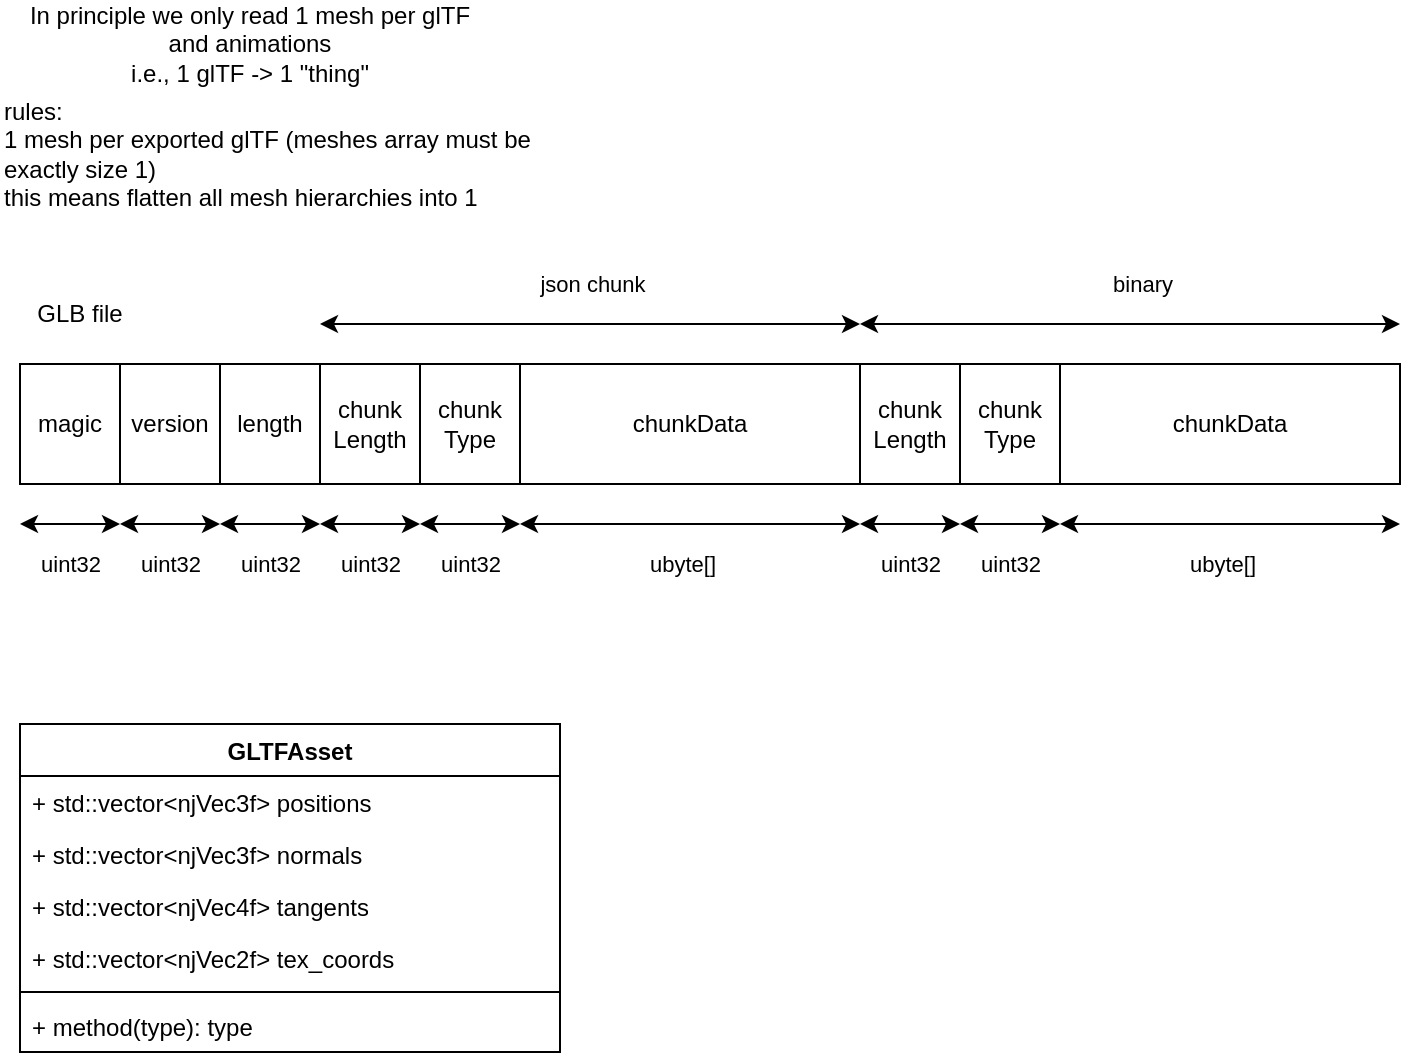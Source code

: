 <mxfile version="26.0.4" pages="5">
  <diagram id="Myf3d-e0zLJHoNPqTAWA" name="glTF Reading">
    <mxGraphModel dx="1434" dy="836" grid="1" gridSize="10" guides="1" tooltips="1" connect="1" arrows="1" fold="1" page="1" pageScale="1" pageWidth="850" pageHeight="1100" math="0" shadow="0">
      <root>
        <mxCell id="0" />
        <mxCell id="1" parent="0" />
        <mxCell id="bNDCWDMt_EX-FRCWc5_B-2" value="magic" style="rounded=0;whiteSpace=wrap;html=1;" vertex="1" parent="1">
          <mxGeometry x="230" y="230" width="50" height="60" as="geometry" />
        </mxCell>
        <mxCell id="bNDCWDMt_EX-FRCWc5_B-6" value="GLB file" style="text;html=1;align=center;verticalAlign=middle;whiteSpace=wrap;rounded=0;" vertex="1" parent="1">
          <mxGeometry x="230" y="190" width="60" height="30" as="geometry" />
        </mxCell>
        <mxCell id="bNDCWDMt_EX-FRCWc5_B-7" value="" style="endArrow=classic;startArrow=classic;html=1;rounded=0;" edge="1" parent="1">
          <mxGeometry width="50" height="50" relative="1" as="geometry">
            <mxPoint x="230" y="310" as="sourcePoint" />
            <mxPoint x="280" y="310" as="targetPoint" />
          </mxGeometry>
        </mxCell>
        <mxCell id="bNDCWDMt_EX-FRCWc5_B-8" value="uint32" style="edgeLabel;html=1;align=center;verticalAlign=middle;resizable=0;points=[];" vertex="1" connectable="0" parent="bNDCWDMt_EX-FRCWc5_B-7">
          <mxGeometry x="0.067" y="2" relative="1" as="geometry">
            <mxPoint x="-2" y="22" as="offset" />
          </mxGeometry>
        </mxCell>
        <mxCell id="bNDCWDMt_EX-FRCWc5_B-9" value="version" style="rounded=0;whiteSpace=wrap;html=1;" vertex="1" parent="1">
          <mxGeometry x="280" y="230" width="50" height="60" as="geometry" />
        </mxCell>
        <mxCell id="bNDCWDMt_EX-FRCWc5_B-10" value="" style="endArrow=classic;startArrow=classic;html=1;rounded=0;" edge="1" parent="1">
          <mxGeometry width="50" height="50" relative="1" as="geometry">
            <mxPoint x="280" y="310" as="sourcePoint" />
            <mxPoint x="330" y="310" as="targetPoint" />
          </mxGeometry>
        </mxCell>
        <mxCell id="bNDCWDMt_EX-FRCWc5_B-11" value="uint32" style="edgeLabel;html=1;align=center;verticalAlign=middle;resizable=0;points=[];" vertex="1" connectable="0" parent="bNDCWDMt_EX-FRCWc5_B-10">
          <mxGeometry x="0.067" y="2" relative="1" as="geometry">
            <mxPoint x="-2" y="22" as="offset" />
          </mxGeometry>
        </mxCell>
        <mxCell id="bNDCWDMt_EX-FRCWc5_B-12" value="length" style="rounded=0;whiteSpace=wrap;html=1;" vertex="1" parent="1">
          <mxGeometry x="330" y="230" width="50" height="60" as="geometry" />
        </mxCell>
        <mxCell id="bNDCWDMt_EX-FRCWc5_B-13" value="" style="endArrow=classic;startArrow=classic;html=1;rounded=0;" edge="1" parent="1">
          <mxGeometry width="50" height="50" relative="1" as="geometry">
            <mxPoint x="330" y="310" as="sourcePoint" />
            <mxPoint x="380" y="310" as="targetPoint" />
          </mxGeometry>
        </mxCell>
        <mxCell id="bNDCWDMt_EX-FRCWc5_B-14" value="uint32" style="edgeLabel;html=1;align=center;verticalAlign=middle;resizable=0;points=[];" vertex="1" connectable="0" parent="bNDCWDMt_EX-FRCWc5_B-13">
          <mxGeometry x="0.067" y="2" relative="1" as="geometry">
            <mxPoint x="-2" y="22" as="offset" />
          </mxGeometry>
        </mxCell>
        <mxCell id="bNDCWDMt_EX-FRCWc5_B-18" value="&lt;font&gt;chunk&lt;/font&gt;&lt;div&gt;&lt;font&gt;Length&lt;/font&gt;&lt;/div&gt;" style="rounded=0;whiteSpace=wrap;html=1;" vertex="1" parent="1">
          <mxGeometry x="380" y="230" width="50" height="60" as="geometry" />
        </mxCell>
        <mxCell id="bNDCWDMt_EX-FRCWc5_B-19" value="" style="endArrow=classic;startArrow=classic;html=1;rounded=0;" edge="1" parent="1">
          <mxGeometry width="50" height="50" relative="1" as="geometry">
            <mxPoint x="380" y="310" as="sourcePoint" />
            <mxPoint x="430" y="310" as="targetPoint" />
          </mxGeometry>
        </mxCell>
        <mxCell id="bNDCWDMt_EX-FRCWc5_B-20" value="uint32" style="edgeLabel;html=1;align=center;verticalAlign=middle;resizable=0;points=[];" vertex="1" connectable="0" parent="bNDCWDMt_EX-FRCWc5_B-19">
          <mxGeometry x="0.067" y="2" relative="1" as="geometry">
            <mxPoint x="-2" y="22" as="offset" />
          </mxGeometry>
        </mxCell>
        <mxCell id="bNDCWDMt_EX-FRCWc5_B-22" value="&lt;font&gt;chunk&lt;/font&gt;&lt;div&gt;&lt;font&gt;Type&lt;/font&gt;&lt;/div&gt;" style="rounded=0;whiteSpace=wrap;html=1;" vertex="1" parent="1">
          <mxGeometry x="430" y="230" width="50" height="60" as="geometry" />
        </mxCell>
        <mxCell id="bNDCWDMt_EX-FRCWc5_B-23" value="" style="endArrow=classic;startArrow=classic;html=1;rounded=0;" edge="1" parent="1">
          <mxGeometry width="50" height="50" relative="1" as="geometry">
            <mxPoint x="430" y="310" as="sourcePoint" />
            <mxPoint x="480" y="310" as="targetPoint" />
          </mxGeometry>
        </mxCell>
        <mxCell id="bNDCWDMt_EX-FRCWc5_B-24" value="uint32" style="edgeLabel;html=1;align=center;verticalAlign=middle;resizable=0;points=[];" vertex="1" connectable="0" parent="bNDCWDMt_EX-FRCWc5_B-23">
          <mxGeometry x="0.067" y="2" relative="1" as="geometry">
            <mxPoint x="-2" y="22" as="offset" />
          </mxGeometry>
        </mxCell>
        <mxCell id="bNDCWDMt_EX-FRCWc5_B-25" value="chunkData" style="rounded=0;whiteSpace=wrap;html=1;" vertex="1" parent="1">
          <mxGeometry x="480" y="230" width="170" height="60" as="geometry" />
        </mxCell>
        <mxCell id="bNDCWDMt_EX-FRCWc5_B-26" value="" style="endArrow=classic;startArrow=classic;html=1;rounded=0;" edge="1" parent="1">
          <mxGeometry width="50" height="50" relative="1" as="geometry">
            <mxPoint x="480" y="310" as="sourcePoint" />
            <mxPoint x="650" y="310" as="targetPoint" />
          </mxGeometry>
        </mxCell>
        <mxCell id="bNDCWDMt_EX-FRCWc5_B-27" value="ubyte[]" style="edgeLabel;html=1;align=center;verticalAlign=middle;resizable=0;points=[];" vertex="1" connectable="0" parent="bNDCWDMt_EX-FRCWc5_B-26">
          <mxGeometry x="0.067" y="2" relative="1" as="geometry">
            <mxPoint x="-10" y="22" as="offset" />
          </mxGeometry>
        </mxCell>
        <mxCell id="bNDCWDMt_EX-FRCWc5_B-28" value="&lt;font&gt;chunk&lt;/font&gt;&lt;div&gt;&lt;font&gt;Length&lt;/font&gt;&lt;/div&gt;" style="rounded=0;whiteSpace=wrap;html=1;" vertex="1" parent="1">
          <mxGeometry x="650" y="230" width="50" height="60" as="geometry" />
        </mxCell>
        <mxCell id="bNDCWDMt_EX-FRCWc5_B-29" value="" style="endArrow=classic;startArrow=classic;html=1;rounded=0;" edge="1" parent="1">
          <mxGeometry width="50" height="50" relative="1" as="geometry">
            <mxPoint x="650" y="310" as="sourcePoint" />
            <mxPoint x="700" y="310" as="targetPoint" />
          </mxGeometry>
        </mxCell>
        <mxCell id="bNDCWDMt_EX-FRCWc5_B-30" value="uint32" style="edgeLabel;html=1;align=center;verticalAlign=middle;resizable=0;points=[];" vertex="1" connectable="0" parent="bNDCWDMt_EX-FRCWc5_B-29">
          <mxGeometry x="0.067" y="2" relative="1" as="geometry">
            <mxPoint x="-2" y="22" as="offset" />
          </mxGeometry>
        </mxCell>
        <mxCell id="bNDCWDMt_EX-FRCWc5_B-31" value="&lt;font&gt;chunk&lt;/font&gt;&lt;div&gt;&lt;font&gt;Type&lt;/font&gt;&lt;/div&gt;" style="rounded=0;whiteSpace=wrap;html=1;" vertex="1" parent="1">
          <mxGeometry x="700" y="230" width="50" height="60" as="geometry" />
        </mxCell>
        <mxCell id="bNDCWDMt_EX-FRCWc5_B-32" value="" style="endArrow=classic;startArrow=classic;html=1;rounded=0;" edge="1" parent="1">
          <mxGeometry width="50" height="50" relative="1" as="geometry">
            <mxPoint x="700" y="310" as="sourcePoint" />
            <mxPoint x="750" y="310" as="targetPoint" />
          </mxGeometry>
        </mxCell>
        <mxCell id="bNDCWDMt_EX-FRCWc5_B-33" value="uint32" style="edgeLabel;html=1;align=center;verticalAlign=middle;resizable=0;points=[];" vertex="1" connectable="0" parent="bNDCWDMt_EX-FRCWc5_B-32">
          <mxGeometry x="0.067" y="2" relative="1" as="geometry">
            <mxPoint x="-2" y="22" as="offset" />
          </mxGeometry>
        </mxCell>
        <mxCell id="bNDCWDMt_EX-FRCWc5_B-34" value="chunkData" style="rounded=0;whiteSpace=wrap;html=1;" vertex="1" parent="1">
          <mxGeometry x="750" y="230" width="170" height="60" as="geometry" />
        </mxCell>
        <mxCell id="bNDCWDMt_EX-FRCWc5_B-35" value="" style="endArrow=classic;startArrow=classic;html=1;rounded=0;" edge="1" parent="1">
          <mxGeometry width="50" height="50" relative="1" as="geometry">
            <mxPoint x="750" y="310" as="sourcePoint" />
            <mxPoint x="920" y="310" as="targetPoint" />
          </mxGeometry>
        </mxCell>
        <mxCell id="bNDCWDMt_EX-FRCWc5_B-36" value="ubyte[]" style="edgeLabel;html=1;align=center;verticalAlign=middle;resizable=0;points=[];" vertex="1" connectable="0" parent="bNDCWDMt_EX-FRCWc5_B-35">
          <mxGeometry x="0.067" y="2" relative="1" as="geometry">
            <mxPoint x="-10" y="22" as="offset" />
          </mxGeometry>
        </mxCell>
        <mxCell id="bNDCWDMt_EX-FRCWc5_B-37" value="" style="endArrow=classic;startArrow=classic;html=1;rounded=0;" edge="1" parent="1">
          <mxGeometry width="50" height="50" relative="1" as="geometry">
            <mxPoint x="380" y="210" as="sourcePoint" />
            <mxPoint x="650" y="210" as="targetPoint" />
          </mxGeometry>
        </mxCell>
        <mxCell id="bNDCWDMt_EX-FRCWc5_B-38" value="json chunk" style="edgeLabel;html=1;align=center;verticalAlign=middle;resizable=0;points=[];" vertex="1" connectable="0" parent="bNDCWDMt_EX-FRCWc5_B-37">
          <mxGeometry x="0.054" y="-1" relative="1" as="geometry">
            <mxPoint x="-7" y="-21" as="offset" />
          </mxGeometry>
        </mxCell>
        <mxCell id="bNDCWDMt_EX-FRCWc5_B-39" value="" style="endArrow=classic;startArrow=classic;html=1;rounded=0;" edge="1" parent="1">
          <mxGeometry width="50" height="50" relative="1" as="geometry">
            <mxPoint x="650" y="210" as="sourcePoint" />
            <mxPoint x="920" y="210" as="targetPoint" />
          </mxGeometry>
        </mxCell>
        <mxCell id="bNDCWDMt_EX-FRCWc5_B-40" value="binary" style="edgeLabel;html=1;align=center;verticalAlign=middle;resizable=0;points=[];" vertex="1" connectable="0" parent="bNDCWDMt_EX-FRCWc5_B-39">
          <mxGeometry x="-0.004" relative="1" as="geometry">
            <mxPoint x="6" y="-20" as="offset" />
          </mxGeometry>
        </mxCell>
        <mxCell id="bNDCWDMt_EX-FRCWc5_B-41" value="GLTFAsset" style="swimlane;fontStyle=1;align=center;verticalAlign=top;childLayout=stackLayout;horizontal=1;startSize=26;horizontalStack=0;resizeParent=1;resizeParentMax=0;resizeLast=0;collapsible=1;marginBottom=0;whiteSpace=wrap;html=1;" vertex="1" parent="1">
          <mxGeometry x="230" y="410" width="270" height="164" as="geometry" />
        </mxCell>
        <mxCell id="bNDCWDMt_EX-FRCWc5_B-42" value="+ std::vector&amp;lt;njVec3f&amp;gt; positions" style="text;strokeColor=none;fillColor=none;align=left;verticalAlign=top;spacingLeft=4;spacingRight=4;overflow=hidden;rotatable=0;points=[[0,0.5],[1,0.5]];portConstraint=eastwest;whiteSpace=wrap;html=1;" vertex="1" parent="bNDCWDMt_EX-FRCWc5_B-41">
          <mxGeometry y="26" width="270" height="26" as="geometry" />
        </mxCell>
        <mxCell id="XYBcjkJBlCwQ0c6LC4ea-1" value="+ std::vector&amp;lt;njVec3f&amp;gt; normals" style="text;strokeColor=none;fillColor=none;align=left;verticalAlign=top;spacingLeft=4;spacingRight=4;overflow=hidden;rotatable=0;points=[[0,0.5],[1,0.5]];portConstraint=eastwest;whiteSpace=wrap;html=1;" vertex="1" parent="bNDCWDMt_EX-FRCWc5_B-41">
          <mxGeometry y="52" width="270" height="26" as="geometry" />
        </mxCell>
        <mxCell id="XYBcjkJBlCwQ0c6LC4ea-2" value="+ std::vector&amp;lt;njVec4f&amp;gt; tangents" style="text;strokeColor=none;fillColor=none;align=left;verticalAlign=top;spacingLeft=4;spacingRight=4;overflow=hidden;rotatable=0;points=[[0,0.5],[1,0.5]];portConstraint=eastwest;whiteSpace=wrap;html=1;" vertex="1" parent="bNDCWDMt_EX-FRCWc5_B-41">
          <mxGeometry y="78" width="270" height="26" as="geometry" />
        </mxCell>
        <mxCell id="XYBcjkJBlCwQ0c6LC4ea-3" value="+ std::vector&amp;lt;njVec2f&amp;gt; tex_coords" style="text;strokeColor=none;fillColor=none;align=left;verticalAlign=top;spacingLeft=4;spacingRight=4;overflow=hidden;rotatable=0;points=[[0,0.5],[1,0.5]];portConstraint=eastwest;whiteSpace=wrap;html=1;" vertex="1" parent="bNDCWDMt_EX-FRCWc5_B-41">
          <mxGeometry y="104" width="270" height="26" as="geometry" />
        </mxCell>
        <mxCell id="bNDCWDMt_EX-FRCWc5_B-43" value="" style="line;strokeWidth=1;fillColor=none;align=left;verticalAlign=middle;spacingTop=-1;spacingLeft=3;spacingRight=3;rotatable=0;labelPosition=right;points=[];portConstraint=eastwest;strokeColor=inherit;" vertex="1" parent="bNDCWDMt_EX-FRCWc5_B-41">
          <mxGeometry y="130" width="270" height="8" as="geometry" />
        </mxCell>
        <mxCell id="bNDCWDMt_EX-FRCWc5_B-44" value="+ method(type): type" style="text;strokeColor=none;fillColor=none;align=left;verticalAlign=top;spacingLeft=4;spacingRight=4;overflow=hidden;rotatable=0;points=[[0,0.5],[1,0.5]];portConstraint=eastwest;whiteSpace=wrap;html=1;" vertex="1" parent="bNDCWDMt_EX-FRCWc5_B-41">
          <mxGeometry y="138" width="270" height="26" as="geometry" />
        </mxCell>
        <mxCell id="bNDCWDMt_EX-FRCWc5_B-45" value="In principle we only read 1 mesh per glTF and animations&lt;div&gt;i.e., 1 glTF -&amp;gt; 1 &quot;thing&quot;&lt;/div&gt;" style="text;html=1;align=center;verticalAlign=middle;whiteSpace=wrap;rounded=0;" vertex="1" parent="1">
          <mxGeometry x="230" y="50" width="230" height="40" as="geometry" />
        </mxCell>
        <mxCell id="bNDCWDMt_EX-FRCWc5_B-46" value="rules:&lt;div&gt;1 mesh per exported glTF (meshes array must be exactly size 1)&amp;nbsp;&lt;/div&gt;&lt;div&gt;this means flatten all mesh hierarchies into 1&lt;/div&gt;" style="text;html=1;align=left;verticalAlign=middle;whiteSpace=wrap;rounded=0;" vertex="1" parent="1">
          <mxGeometry x="220" y="110" width="290" height="30" as="geometry" />
        </mxCell>
      </root>
    </mxGraphModel>
  </diagram>
  <diagram name="Object Hierarchy" id="GNHIX6cvjrJSyAO_JTbH">
    <mxGraphModel dx="3797" dy="727" grid="1" gridSize="10" guides="1" tooltips="1" connect="1" arrows="1" fold="1" page="1" pageScale="1" pageWidth="850" pageHeight="1100" math="0" shadow="0">
      <root>
        <mxCell id="0" />
        <mxCell id="1" parent="0" />
        <mxCell id="WOpbR7FTokG8izxAT013-1" value="njMesh" style="swimlane;fontStyle=1;align=center;verticalAlign=top;childLayout=stackLayout;horizontal=1;startSize=26;horizontalStack=0;resizeParent=1;resizeParentMax=0;resizeLast=0;collapsible=1;marginBottom=0;whiteSpace=wrap;html=1;" parent="1" vertex="1">
          <mxGeometry x="-860" y="690" width="250" height="112" as="geometry" />
        </mxCell>
        <mxCell id="ojAoNzEasB_hIK-gFztl-26" value="- primitives_: Array&amp;lt;njPrimitive&amp;gt;" style="text;strokeColor=none;fillColor=none;align=left;verticalAlign=top;spacingLeft=4;spacingRight=4;overflow=hidden;rotatable=0;points=[[0,0.5],[1,0.5]];portConstraint=eastwest;whiteSpace=wrap;html=1;" parent="WOpbR7FTokG8izxAT013-1" vertex="1">
          <mxGeometry y="26" width="250" height="26" as="geometry" />
        </mxCell>
        <mxCell id="WOpbR7FTokG8izxAT013-2" value="- node_: njNode*" style="text;strokeColor=none;fillColor=none;align=left;verticalAlign=top;spacingLeft=4;spacingRight=4;overflow=hidden;rotatable=0;points=[[0,0.5],[1,0.5]];portConstraint=eastwest;whiteSpace=wrap;html=1;" parent="WOpbR7FTokG8izxAT013-1" vertex="1">
          <mxGeometry y="52" width="250" height="26" as="geometry" />
        </mxCell>
        <mxCell id="WOpbR7FTokG8izxAT013-3" value="" style="line;strokeWidth=1;fillColor=none;align=left;verticalAlign=middle;spacingTop=-1;spacingLeft=3;spacingRight=3;rotatable=0;labelPosition=right;points=[];portConstraint=eastwest;strokeColor=inherit;" parent="WOpbR7FTokG8izxAT013-1" vertex="1">
          <mxGeometry y="78" width="250" height="8" as="geometry" />
        </mxCell>
        <mxCell id="WOpbR7FTokG8izxAT013-4" value="+ method(type): type" style="text;strokeColor=none;fillColor=none;align=left;verticalAlign=top;spacingLeft=4;spacingRight=4;overflow=hidden;rotatable=0;points=[[0,0.5],[1,0.5]];portConstraint=eastwest;whiteSpace=wrap;html=1;" parent="WOpbR7FTokG8izxAT013-1" vertex="1">
          <mxGeometry y="86" width="250" height="26" as="geometry" />
        </mxCell>
        <mxCell id="WOpbR7FTokG8izxAT013-6" value="njPrimitive" style="swimlane;fontStyle=1;align=center;verticalAlign=top;childLayout=stackLayout;horizontal=1;startSize=26;horizontalStack=0;resizeParent=1;resizeParentMax=0;resizeLast=0;collapsible=1;marginBottom=0;whiteSpace=wrap;html=1;" parent="1" vertex="1">
          <mxGeometry x="-460" y="702" width="310" height="100" as="geometry" />
        </mxCell>
        <mxCell id="WOpbR7FTokG8izxAT013-7" value="- vertices_: Array&amp;lt;njVertex&amp;gt;" style="text;strokeColor=none;fillColor=none;align=left;verticalAlign=top;spacingLeft=4;spacingRight=4;overflow=hidden;rotatable=0;points=[[0,0.5],[1,0.5]];portConstraint=eastwest;whiteSpace=wrap;html=1;" parent="WOpbR7FTokG8izxAT013-6" vertex="1">
          <mxGeometry y="26" width="310" height="26" as="geometry" />
        </mxCell>
        <mxCell id="WOpbR7FTokG8izxAT013-8" value="" style="line;strokeWidth=1;fillColor=none;align=left;verticalAlign=middle;spacingTop=-1;spacingLeft=3;spacingRight=3;rotatable=0;labelPosition=right;points=[];portConstraint=eastwest;strokeColor=inherit;" parent="WOpbR7FTokG8izxAT013-6" vertex="1">
          <mxGeometry y="52" width="310" height="8" as="geometry" />
        </mxCell>
        <mxCell id="WOpbR7FTokG8izxAT013-9" value="+ njPrimitive(Array&amp;lt;njVertex&amp;gt;): njPrimitive" style="text;strokeColor=none;fillColor=none;align=left;verticalAlign=top;spacingLeft=4;spacingRight=4;overflow=hidden;rotatable=0;points=[[0,0.5],[1,0.5]];portConstraint=eastwest;whiteSpace=wrap;html=1;" parent="WOpbR7FTokG8izxAT013-6" vertex="1">
          <mxGeometry y="60" width="310" height="40" as="geometry" />
        </mxCell>
        <mxCell id="WOpbR7FTokG8izxAT013-16" value="njVertex" style="swimlane;fontStyle=1;align=center;verticalAlign=top;childLayout=stackLayout;horizontal=1;startSize=26;horizontalStack=0;resizeParent=1;resizeParentMax=0;resizeLast=0;collapsible=1;marginBottom=0;whiteSpace=wrap;html=1;" parent="1" vertex="1">
          <mxGeometry x="-170" y="860" width="430" height="220" as="geometry" />
        </mxCell>
        <mxCell id="WOpbR7FTokG8izxAT013-17" value="- position: njVec3f" style="text;strokeColor=none;fillColor=none;align=left;verticalAlign=top;spacingLeft=4;spacingRight=4;overflow=hidden;rotatable=0;points=[[0,0.5],[1,0.5]];portConstraint=eastwest;whiteSpace=wrap;html=1;" parent="WOpbR7FTokG8izxAT013-16" vertex="1">
          <mxGeometry y="26" width="430" height="26" as="geometry" />
        </mxCell>
        <mxCell id="WOpbR7FTokG8izxAT013-21" value="- normal: njVec3f" style="text;strokeColor=none;fillColor=none;align=left;verticalAlign=top;spacingLeft=4;spacingRight=4;overflow=hidden;rotatable=0;points=[[0,0.5],[1,0.5]];portConstraint=eastwest;whiteSpace=wrap;html=1;" parent="WOpbR7FTokG8izxAT013-16" vertex="1">
          <mxGeometry y="52" width="430" height="26" as="geometry" />
        </mxCell>
        <mxCell id="WOpbR7FTokG8izxAT013-23" value="- tangent: njVec4f" style="text;strokeColor=none;fillColor=none;align=left;verticalAlign=top;spacingLeft=4;spacingRight=4;overflow=hidden;rotatable=0;points=[[0,0.5],[1,0.5]];portConstraint=eastwest;whiteSpace=wrap;html=1;" parent="WOpbR7FTokG8izxAT013-16" vertex="1">
          <mxGeometry y="78" width="430" height="26" as="geometry" />
        </mxCell>
        <mxCell id="WOpbR7FTokG8izxAT013-24" value="- tex_coord: njVec2f" style="text;strokeColor=none;fillColor=none;align=left;verticalAlign=top;spacingLeft=4;spacingRight=4;overflow=hidden;rotatable=0;points=[[0,0.5],[1,0.5]];portConstraint=eastwest;whiteSpace=wrap;html=1;" parent="WOpbR7FTokG8izxAT013-16" vertex="1">
          <mxGeometry y="104" width="430" height="26" as="geometry" />
        </mxCell>
        <mxCell id="WOpbR7FTokG8izxAT013-18" value="" style="line;strokeWidth=1;fillColor=none;align=left;verticalAlign=middle;spacingTop=-1;spacingLeft=3;spacingRight=3;rotatable=0;labelPosition=right;points=[];portConstraint=eastwest;strokeColor=inherit;" parent="WOpbR7FTokG8izxAT013-16" vertex="1">
          <mxGeometry y="130" width="430" height="8" as="geometry" />
        </mxCell>
        <mxCell id="WOpbR7FTokG8izxAT013-19" value="+ njVertex(njvertexCreateInfo&amp;gt;: njVertex" style="text;strokeColor=none;fillColor=none;align=left;verticalAlign=top;spacingLeft=4;spacingRight=4;overflow=hidden;rotatable=0;points=[[0,0.5],[1,0.5]];portConstraint=eastwest;whiteSpace=wrap;html=1;" parent="WOpbR7FTokG8izxAT013-16" vertex="1">
          <mxGeometry y="138" width="430" height="26" as="geometry" />
        </mxCell>
        <mxCell id="139kHUoA4rNyHdph3f0p-2" value="+ get_binding_description(): VkVertexInputBindingDescription" style="text;strokeColor=none;fillColor=none;align=left;verticalAlign=top;spacingLeft=4;spacingRight=4;overflow=hidden;rotatable=0;points=[[0,0.5],[1,0.5]];portConstraint=eastwest;whiteSpace=wrap;html=1;" parent="WOpbR7FTokG8izxAT013-16" vertex="1">
          <mxGeometry y="164" width="430" height="26" as="geometry" />
        </mxCell>
        <mxCell id="139kHUoA4rNyHdph3f0p-3" value="+ get_attribute_description(): Array&amp;lt;VkVertexInputAttributeDescription&amp;gt;" style="text;strokeColor=none;fillColor=none;align=left;verticalAlign=top;spacingLeft=4;spacingRight=4;overflow=hidden;rotatable=0;points=[[0,0.5],[1,0.5]];portConstraint=eastwest;whiteSpace=wrap;html=1;" parent="WOpbR7FTokG8izxAT013-16" vertex="1">
          <mxGeometry y="190" width="430" height="30" as="geometry" />
        </mxCell>
        <mxCell id="WOpbR7FTokG8izxAT013-25" value="njNode" style="swimlane;fontStyle=1;align=center;verticalAlign=top;childLayout=stackLayout;horizontal=1;startSize=30;horizontalStack=0;resizeParent=1;resizeParentMax=0;resizeLast=0;collapsible=1;marginBottom=0;whiteSpace=wrap;html=1;" parent="1" vertex="1">
          <mxGeometry x="-330" y="163" width="350" height="306" as="geometry" />
        </mxCell>
        <mxCell id="WOpbR7FTokG8izxAT013-38" value="- local_transform: Mat4" style="text;strokeColor=none;fillColor=none;align=left;verticalAlign=top;spacingLeft=4;spacingRight=4;overflow=hidden;rotatable=0;points=[[0,0.5],[1,0.5]];portConstraint=eastwest;whiteSpace=wrap;html=1;" parent="WOpbR7FTokG8izxAT013-25" vertex="1">
          <mxGeometry y="30" width="350" height="26" as="geometry" />
        </mxCell>
        <mxCell id="ojAoNzEasB_hIK-gFztl-5" value="- global_transform: Mat4" style="text;strokeColor=none;fillColor=none;align=left;verticalAlign=top;spacingLeft=4;spacingRight=4;overflow=hidden;rotatable=0;points=[[0,0.5],[1,0.5]];portConstraint=eastwest;whiteSpace=wrap;html=1;" parent="WOpbR7FTokG8izxAT013-25" vertex="1">
          <mxGeometry y="56" width="350" height="26" as="geometry" />
        </mxCell>
        <mxCell id="ojAoNzEasB_hIK-gFztl-27" value="- name: String" style="text;strokeColor=none;fillColor=none;align=left;verticalAlign=top;spacingLeft=4;spacingRight=4;overflow=hidden;rotatable=0;points=[[0,0.5],[1,0.5]];portConstraint=eastwest;whiteSpace=wrap;html=1;" parent="WOpbR7FTokG8izxAT013-25" vertex="1">
          <mxGeometry y="82" width="350" height="26" as="geometry" />
        </mxCell>
        <mxCell id="WOpbR7FTokG8izxAT013-43" value="- children: Array&amp;lt;njNode*&amp;gt;" style="text;strokeColor=none;fillColor=none;align=left;verticalAlign=top;spacingLeft=4;spacingRight=4;overflow=hidden;rotatable=0;points=[[0,0.5],[1,0.5]];portConstraint=eastwest;whiteSpace=wrap;html=1;" parent="WOpbR7FTokG8izxAT013-25" vertex="1">
          <mxGeometry y="108" width="350" height="26" as="geometry" />
        </mxCell>
        <mxCell id="WOpbR7FTokG8izxAT013-27" value="" style="line;strokeWidth=1;fillColor=none;align=left;verticalAlign=middle;spacingTop=-1;spacingLeft=3;spacingRight=3;rotatable=0;labelPosition=right;points=[];portConstraint=eastwest;strokeColor=inherit;" parent="WOpbR7FTokG8izxAT013-25" vertex="1">
          <mxGeometry y="134" width="350" height="8" as="geometry" />
        </mxCell>
        <mxCell id="ojAoNzEasB_hIK-gFztl-6" value="+ get_local_transform(): Mat4" style="text;strokeColor=none;fillColor=none;align=left;verticalAlign=top;spacingLeft=4;spacingRight=4;overflow=hidden;rotatable=0;points=[[0,0.5],[1,0.5]];portConstraint=eastwest;whiteSpace=wrap;html=1;" parent="WOpbR7FTokG8izxAT013-25" vertex="1">
          <mxGeometry y="142" width="350" height="26" as="geometry" />
        </mxCell>
        <mxCell id="DvX7Q-V9KSS2A6Bxxdae-17" value="+ set_local_transform(Mat4): void" style="text;strokeColor=none;fillColor=none;align=left;verticalAlign=top;spacingLeft=4;spacingRight=4;overflow=hidden;rotatable=0;points=[[0,0.5],[1,0.5]];portConstraint=eastwest;whiteSpace=wrap;html=1;" parent="WOpbR7FTokG8izxAT013-25" vertex="1">
          <mxGeometry y="168" width="350" height="26" as="geometry" />
        </mxCell>
        <mxCell id="ojAoNzEasB_hIK-gFztl-7" value="+ get_global_transform(): Mat4" style="text;strokeColor=none;fillColor=none;align=left;verticalAlign=top;spacingLeft=4;spacingRight=4;overflow=hidden;rotatable=0;points=[[0,0.5],[1,0.5]];portConstraint=eastwest;whiteSpace=wrap;html=1;" parent="WOpbR7FTokG8izxAT013-25" vertex="1">
          <mxGeometry y="194" width="350" height="26" as="geometry" />
        </mxCell>
        <mxCell id="ojAoNzEasB_hIK-gFztl-39" value="+ add_child(njNode*): void" style="text;strokeColor=none;fillColor=none;align=left;verticalAlign=top;spacingLeft=4;spacingRight=4;overflow=hidden;rotatable=0;points=[[0,0.5],[1,0.5]];portConstraint=eastwest;whiteSpace=wrap;html=1;" parent="WOpbR7FTokG8izxAT013-25" vertex="1">
          <mxGeometry y="220" width="350" height="26" as="geometry" />
        </mxCell>
        <mxCell id="ojAoNzEasB_hIK-gFztl-40" value="+ remove_child(njNode*): void" style="text;strokeColor=none;fillColor=none;align=left;verticalAlign=top;spacingLeft=4;spacingRight=4;overflow=hidden;rotatable=0;points=[[0,0.5],[1,0.5]];portConstraint=eastwest;whiteSpace=wrap;html=1;" parent="WOpbR7FTokG8izxAT013-25" vertex="1">
          <mxGeometry y="246" width="350" height="26" as="geometry" />
        </mxCell>
        <mxCell id="ojAoNzEasB_hIK-gFztl-41" value="+ njNode(name: String, local_transform: Mat4): njNode" style="text;strokeColor=none;fillColor=none;align=left;verticalAlign=top;spacingLeft=4;spacingRight=4;overflow=hidden;rotatable=0;points=[[0,0.5],[1,0.5]];portConstraint=eastwest;whiteSpace=wrap;html=1;" parent="WOpbR7FTokG8izxAT013-25" vertex="1">
          <mxGeometry y="272" width="350" height="34" as="geometry" />
        </mxCell>
        <mxCell id="WOpbR7FTokG8izxAT013-31" value="*" style="endArrow=open;html=1;endSize=12;startArrow=diamondThin;startSize=14;startFill=0;edgeStyle=orthogonalEdgeStyle;align=left;verticalAlign=bottom;rounded=0;" parent="1" source="WOpbR7FTokG8izxAT013-6" target="ojAoNzEasB_hIK-gFztl-26" edge="1">
          <mxGeometry x="-0.945" y="-10" relative="1" as="geometry">
            <mxPoint x="-600" y="1330" as="sourcePoint" />
            <mxPoint x="-800" y="1376" as="targetPoint" />
            <mxPoint as="offset" />
          </mxGeometry>
        </mxCell>
        <mxCell id="WOpbR7FTokG8izxAT013-37" value="1" style="endArrow=open;html=1;endSize=12;startArrow=diamondThin;startSize=14;startFill=0;edgeStyle=orthogonalEdgeStyle;align=left;verticalAlign=bottom;rounded=0;" parent="1" source="WOpbR7FTokG8izxAT013-16" target="WOpbR7FTokG8izxAT013-7" edge="1">
          <mxGeometry x="-1" y="3" relative="1" as="geometry">
            <mxPoint x="920" y="340" as="sourcePoint" />
            <mxPoint x="780" y="120" as="targetPoint" />
          </mxGeometry>
        </mxCell>
        <mxCell id="DQbk1H4CkzqLR5i6f90b-2" value="njVertexCreateInfo" style="swimlane;fontStyle=0;childLayout=stackLayout;horizontal=1;startSize=26;fillColor=none;horizontalStack=0;resizeParent=1;resizeParentMax=0;resizeLast=0;collapsible=1;marginBottom=0;whiteSpace=wrap;html=1;" parent="1" vertex="1">
          <mxGeometry x="295" y="1120" width="260" height="156" as="geometry" />
        </mxCell>
        <mxCell id="DQbk1H4CkzqLR5i6f90b-3" value="+ position: Optional&amp;lt;njVec3f&amp;gt;" style="text;strokeColor=none;fillColor=none;align=left;verticalAlign=top;spacingLeft=4;spacingRight=4;overflow=hidden;rotatable=0;points=[[0,0.5],[1,0.5]];portConstraint=eastwest;whiteSpace=wrap;html=1;" parent="DQbk1H4CkzqLR5i6f90b-2" vertex="1">
          <mxGeometry y="26" width="260" height="26" as="geometry" />
        </mxCell>
        <mxCell id="DQbk1H4CkzqLR5i6f90b-4" value="+ color: Optional&amp;lt;njVec3f&amp;gt;" style="text;strokeColor=none;fillColor=none;align=left;verticalAlign=top;spacingLeft=4;spacingRight=4;overflow=hidden;rotatable=0;points=[[0,0.5],[1,0.5]];portConstraint=eastwest;whiteSpace=wrap;html=1;" parent="DQbk1H4CkzqLR5i6f90b-2" vertex="1">
          <mxGeometry y="52" width="260" height="26" as="geometry" />
        </mxCell>
        <mxCell id="DQbk1H4CkzqLR5i6f90b-5" value="+ normal: Optional&amp;lt;njVec3f&amp;gt;" style="text;strokeColor=none;fillColor=none;align=left;verticalAlign=top;spacingLeft=4;spacingRight=4;overflow=hidden;rotatable=0;points=[[0,0.5],[1,0.5]];portConstraint=eastwest;whiteSpace=wrap;html=1;" parent="DQbk1H4CkzqLR5i6f90b-2" vertex="1">
          <mxGeometry y="78" width="260" height="26" as="geometry" />
        </mxCell>
        <mxCell id="DQbk1H4CkzqLR5i6f90b-6" value="+ tangent: Optional&amp;lt;njVec4f&amp;gt;" style="text;strokeColor=none;fillColor=none;align=left;verticalAlign=top;spacingLeft=4;spacingRight=4;overflow=hidden;rotatable=0;points=[[0,0.5],[1,0.5]];portConstraint=eastwest;whiteSpace=wrap;html=1;" parent="DQbk1H4CkzqLR5i6f90b-2" vertex="1">
          <mxGeometry y="104" width="260" height="26" as="geometry" />
        </mxCell>
        <mxCell id="DQbk1H4CkzqLR5i6f90b-7" value="+ tex_coord: Optional&amp;lt;njVec2f&amp;gt;" style="text;strokeColor=none;fillColor=none;align=left;verticalAlign=top;spacingLeft=4;spacingRight=4;overflow=hidden;rotatable=0;points=[[0,0.5],[1,0.5]];portConstraint=eastwest;whiteSpace=wrap;html=1;" parent="DQbk1H4CkzqLR5i6f90b-2" vertex="1">
          <mxGeometry y="130" width="260" height="26" as="geometry" />
        </mxCell>
        <mxCell id="8UkWTqH4XTUdMWiF4pyD-1" value="MeshBuilder" style="swimlane;fontStyle=1;align=center;verticalAlign=top;childLayout=stackLayout;horizontal=1;startSize=26;horizontalStack=0;resizeParent=1;resizeParentMax=0;resizeLast=0;collapsible=1;marginBottom=0;whiteSpace=wrap;html=1;" parent="1" vertex="1">
          <mxGeometry x="-690" y="950" width="300" height="138" as="geometry" />
        </mxCell>
        <mxCell id="8UkWTqH4XTUdMWiF4pyD-3" value="" style="line;strokeWidth=1;fillColor=none;align=left;verticalAlign=middle;spacingTop=-1;spacingLeft=3;spacingRight=3;rotatable=0;labelPosition=right;points=[];portConstraint=eastwest;strokeColor=inherit;" parent="8UkWTqH4XTUdMWiF4pyD-1" vertex="1">
          <mxGeometry y="26" width="300" height="8" as="geometry" />
        </mxCell>
        <mxCell id="8UkWTqH4XTUdMWiF4pyD-4" value="+ add_position_attributes(Array&amp;lt;njVec3f&amp;gt;): void" style="text;strokeColor=none;fillColor=none;align=left;verticalAlign=top;spacingLeft=4;spacingRight=4;overflow=hidden;rotatable=0;points=[[0,0.5],[1,0.5]];portConstraint=eastwest;whiteSpace=wrap;html=1;" parent="8UkWTqH4XTUdMWiF4pyD-1" vertex="1">
          <mxGeometry y="34" width="300" height="26" as="geometry" />
        </mxCell>
        <mxCell id="8UkWTqH4XTUdMWiF4pyD-5" value="+ add_normal_attributes(Array&amp;lt;njVec3f&amp;gt;): void" style="text;strokeColor=none;fillColor=none;align=left;verticalAlign=top;spacingLeft=4;spacingRight=4;overflow=hidden;rotatable=0;points=[[0,0.5],[1,0.5]];portConstraint=eastwest;whiteSpace=wrap;html=1;" parent="8UkWTqH4XTUdMWiF4pyD-1" vertex="1">
          <mxGeometry y="60" width="300" height="26" as="geometry" />
        </mxCell>
        <mxCell id="8UkWTqH4XTUdMWiF4pyD-6" value="+ add_tangent_attributes(Array&amp;lt;njVec3f&amp;gt;): void" style="text;strokeColor=none;fillColor=none;align=left;verticalAlign=top;spacingLeft=4;spacingRight=4;overflow=hidden;rotatable=0;points=[[0,0.5],[1,0.5]];portConstraint=eastwest;whiteSpace=wrap;html=1;" parent="8UkWTqH4XTUdMWiF4pyD-1" vertex="1">
          <mxGeometry y="86" width="300" height="26" as="geometry" />
        </mxCell>
        <mxCell id="8UkWTqH4XTUdMWiF4pyD-7" value="+ build(): njMesh" style="text;strokeColor=none;fillColor=none;align=left;verticalAlign=top;spacingLeft=4;spacingRight=4;overflow=hidden;rotatable=0;points=[[0,0.5],[1,0.5]];portConstraint=eastwest;whiteSpace=wrap;html=1;" parent="8UkWTqH4XTUdMWiF4pyD-1" vertex="1">
          <mxGeometry y="112" width="300" height="26" as="geometry" />
        </mxCell>
        <mxCell id="139kHUoA4rNyHdph3f0p-1" value="" style="endArrow=open;endFill=1;endSize=12;html=1;rounded=0;edgeStyle=orthogonalEdgeStyle;" parent="1" source="WOpbR7FTokG8izxAT013-19" target="DQbk1H4CkzqLR5i6f90b-2" edge="1">
          <mxGeometry width="160" relative="1" as="geometry">
            <mxPoint x="1190" y="270" as="sourcePoint" />
            <mxPoint x="1350" y="270" as="targetPoint" />
          </mxGeometry>
        </mxCell>
        <mxCell id="ojAoNzEasB_hIK-gFztl-1" value="njScene" style="swimlane;fontStyle=1;align=center;verticalAlign=top;childLayout=stackLayout;horizontal=1;startSize=26;horizontalStack=0;resizeParent=1;resizeParentMax=0;resizeLast=0;collapsible=1;marginBottom=0;whiteSpace=wrap;html=1;" parent="1" vertex="1">
          <mxGeometry x="-1290" y="260" width="310" height="320" as="geometry" />
        </mxCell>
        <mxCell id="ojAoNzEasB_hIK-gFztl-2" value="- nodes_: Array&amp;lt;njNode&amp;gt;" style="text;strokeColor=none;fillColor=none;align=left;verticalAlign=top;spacingLeft=4;spacingRight=4;overflow=hidden;rotatable=0;points=[[0,0.5],[1,0.5]];portConstraint=eastwest;whiteSpace=wrap;html=1;" parent="ojAoNzEasB_hIK-gFztl-1" vertex="1">
          <mxGeometry y="26" width="310" height="26" as="geometry" />
        </mxCell>
        <mxCell id="ojAoNzEasB_hIK-gFztl-29" value="- cameras_: Array&amp;lt;njCamera&amp;gt;" style="text;strokeColor=none;fillColor=none;align=left;verticalAlign=top;spacingLeft=4;spacingRight=4;overflow=hidden;rotatable=0;points=[[0,0.5],[1,0.5]];portConstraint=eastwest;whiteSpace=wrap;html=1;" parent="ojAoNzEasB_hIK-gFztl-1" vertex="1">
          <mxGeometry y="52" width="310" height="26" as="geometry" />
        </mxCell>
        <mxCell id="ojAoNzEasB_hIK-gFztl-30" value="- meshes_: Array&amp;lt;njMesh&amp;gt;" style="text;strokeColor=none;fillColor=none;align=left;verticalAlign=top;spacingLeft=4;spacingRight=4;overflow=hidden;rotatable=0;points=[[0,0.5],[1,0.5]];portConstraint=eastwest;whiteSpace=wrap;html=1;" parent="ojAoNzEasB_hIK-gFztl-1" vertex="1">
          <mxGeometry y="78" width="310" height="26" as="geometry" />
        </mxCell>
        <mxCell id="ojAoNzEasB_hIK-gFztl-28" value="- active_camera_: njCamera*" style="text;strokeColor=none;fillColor=none;align=left;verticalAlign=top;spacingLeft=4;spacingRight=4;overflow=hidden;rotatable=0;points=[[0,0.5],[1,0.5]];portConstraint=eastwest;whiteSpace=wrap;html=1;" parent="ojAoNzEasB_hIK-gFztl-1" vertex="1">
          <mxGeometry y="104" width="310" height="26" as="geometry" />
        </mxCell>
        <mxCell id="ojAoNzEasB_hIK-gFztl-13" value="- root_node_: njNode*" style="text;strokeColor=none;fillColor=none;align=left;verticalAlign=top;spacingLeft=4;spacingRight=4;overflow=hidden;rotatable=0;points=[[0,0.5],[1,0.5]];portConstraint=eastwest;whiteSpace=wrap;html=1;" parent="ojAoNzEasB_hIK-gFztl-1" vertex="1">
          <mxGeometry y="130" width="310" height="26" as="geometry" />
        </mxCell>
        <mxCell id="ojAoNzEasB_hIK-gFztl-3" value="" style="line;strokeWidth=1;fillColor=none;align=left;verticalAlign=middle;spacingTop=-1;spacingLeft=3;spacingRight=3;rotatable=0;labelPosition=right;points=[];portConstraint=eastwest;strokeColor=inherit;" parent="ojAoNzEasB_hIK-gFztl-1" vertex="1">
          <mxGeometry y="156" width="310" height="8" as="geometry" />
        </mxCell>
        <mxCell id="ojAoNzEasB_hIK-gFztl-4" value="+ add_node(njNodeCreateInfo): void" style="text;strokeColor=none;fillColor=none;align=left;verticalAlign=top;spacingLeft=4;spacingRight=4;overflow=hidden;rotatable=0;points=[[0,0.5],[1,0.5]];portConstraint=eastwest;whiteSpace=wrap;html=1;" parent="ojAoNzEasB_hIK-gFztl-1" vertex="1">
          <mxGeometry y="164" width="310" height="26" as="geometry" />
        </mxCell>
        <mxCell id="DvX7Q-V9KSS2A6Bxxdae-15" value="+ add_camera(njCameraCreateInfo): void" style="text;strokeColor=none;fillColor=none;align=left;verticalAlign=top;spacingLeft=4;spacingRight=4;overflow=hidden;rotatable=0;points=[[0,0.5],[1,0.5]];portConstraint=eastwest;whiteSpace=wrap;html=1;" parent="ojAoNzEasB_hIK-gFztl-1" vertex="1">
          <mxGeometry y="190" width="310" height="26" as="geometry" />
        </mxCell>
        <mxCell id="DvX7Q-V9KSS2A6Bxxdae-16" value="+ add_mesh(njMeshCreateInfo): void" style="text;strokeColor=none;fillColor=none;align=left;verticalAlign=top;spacingLeft=4;spacingRight=4;overflow=hidden;rotatable=0;points=[[0,0.5],[1,0.5]];portConstraint=eastwest;whiteSpace=wrap;html=1;" parent="ojAoNzEasB_hIK-gFztl-1" vertex="1">
          <mxGeometry y="216" width="310" height="26" as="geometry" />
        </mxCell>
        <mxCell id="ojAoNzEasB_hIK-gFztl-14" value="+ get_root(): njNode*" style="text;strokeColor=none;fillColor=none;align=left;verticalAlign=top;spacingLeft=4;spacingRight=4;overflow=hidden;rotatable=0;points=[[0,0.5],[1,0.5]];portConstraint=eastwest;whiteSpace=wrap;html=1;" parent="ojAoNzEasB_hIK-gFztl-1" vertex="1">
          <mxGeometry y="242" width="310" height="26" as="geometry" />
        </mxCell>
        <mxCell id="ojAoNzEasB_hIK-gFztl-15" value="+ get_active_camera(): njCamera*" style="text;strokeColor=none;fillColor=none;align=left;verticalAlign=top;spacingLeft=4;spacingRight=4;overflow=hidden;rotatable=0;points=[[0,0.5],[1,0.5]];portConstraint=eastwest;whiteSpace=wrap;html=1;" parent="ojAoNzEasB_hIK-gFztl-1" vertex="1">
          <mxGeometry y="268" width="310" height="26" as="geometry" />
        </mxCell>
        <mxCell id="ojAoNzEasB_hIK-gFztl-48" value="+ get_meshes(): Array&amp;lt;njMesh*&amp;gt;" style="text;strokeColor=none;fillColor=none;align=left;verticalAlign=top;spacingLeft=4;spacingRight=4;overflow=hidden;rotatable=0;points=[[0,0.5],[1,0.5]];portConstraint=eastwest;whiteSpace=wrap;html=1;" parent="ojAoNzEasB_hIK-gFztl-1" vertex="1">
          <mxGeometry y="294" width="310" height="26" as="geometry" />
        </mxCell>
        <mxCell id="ojAoNzEasB_hIK-gFztl-9" value="njCamera" style="swimlane;fontStyle=1;align=center;verticalAlign=top;childLayout=stackLayout;horizontal=1;startSize=26;horizontalStack=0;resizeParent=1;resizeParentMax=0;resizeLast=0;collapsible=1;marginBottom=0;whiteSpace=wrap;html=1;" parent="1" vertex="1">
          <mxGeometry x="-660" y="520" width="270" height="112" as="geometry" />
        </mxCell>
        <mxCell id="ojAoNzEasB_hIK-gFztl-10" value="- node_: njNode*" style="text;strokeColor=none;fillColor=none;align=left;verticalAlign=top;spacingLeft=4;spacingRight=4;overflow=hidden;rotatable=0;points=[[0,0.5],[1,0.5]];portConstraint=eastwest;whiteSpace=wrap;html=1;" parent="ojAoNzEasB_hIK-gFztl-9" vertex="1">
          <mxGeometry y="26" width="270" height="26" as="geometry" />
        </mxCell>
        <mxCell id="ojAoNzEasB_hIK-gFztl-11" value="" style="line;strokeWidth=1;fillColor=none;align=left;verticalAlign=middle;spacingTop=-1;spacingLeft=3;spacingRight=3;rotatable=0;labelPosition=right;points=[];portConstraint=eastwest;strokeColor=inherit;" parent="ojAoNzEasB_hIK-gFztl-9" vertex="1">
          <mxGeometry y="52" width="270" height="8" as="geometry" />
        </mxCell>
        <mxCell id="ojAoNzEasB_hIK-gFztl-18" value="+ Camera(njNode*): Camera" style="text;strokeColor=none;fillColor=none;align=left;verticalAlign=top;spacingLeft=4;spacingRight=4;overflow=hidden;rotatable=0;points=[[0,0.5],[1,0.5]];portConstraint=eastwest;whiteSpace=wrap;html=1;" parent="ojAoNzEasB_hIK-gFztl-9" vertex="1">
          <mxGeometry y="60" width="270" height="26" as="geometry" />
        </mxCell>
        <mxCell id="ojAoNzEasB_hIK-gFztl-12" value="+ look_at(target: Vec3, up: Vec3): void" style="text;strokeColor=none;fillColor=none;align=left;verticalAlign=top;spacingLeft=4;spacingRight=4;overflow=hidden;rotatable=0;points=[[0,0.5],[1,0.5]];portConstraint=eastwest;whiteSpace=wrap;html=1;" parent="ojAoNzEasB_hIK-gFztl-9" vertex="1">
          <mxGeometry y="86" width="270" height="26" as="geometry" />
        </mxCell>
        <mxCell id="ojAoNzEasB_hIK-gFztl-25" value="" style="endArrow=open;endFill=1;endSize=12;html=1;rounded=0;edgeStyle=orthogonalEdgeStyle;" parent="1" source="8UkWTqH4XTUdMWiF4pyD-7" target="WOpbR7FTokG8izxAT013-1" edge="1">
          <mxGeometry width="160" relative="1" as="geometry">
            <mxPoint x="-1260" y="1230" as="sourcePoint" />
            <mxPoint x="-1235" y="1020" as="targetPoint" />
          </mxGeometry>
        </mxCell>
        <mxCell id="ojAoNzEasB_hIK-gFztl-35" value="njNodeCreateInfo" style="swimlane;fontStyle=0;childLayout=stackLayout;horizontal=1;startSize=26;fillColor=none;horizontalStack=0;resizeParent=1;resizeParentMax=0;resizeLast=0;collapsible=1;marginBottom=0;whiteSpace=wrap;html=1;" parent="1" vertex="1">
          <mxGeometry x="100" y="480" width="140" height="78" as="geometry" />
        </mxCell>
        <mxCell id="ojAoNzEasB_hIK-gFztl-36" value="+ name: String" style="text;strokeColor=none;fillColor=none;align=left;verticalAlign=top;spacingLeft=4;spacingRight=4;overflow=hidden;rotatable=0;points=[[0,0.5],[1,0.5]];portConstraint=eastwest;whiteSpace=wrap;html=1;" parent="ojAoNzEasB_hIK-gFztl-35" vertex="1">
          <mxGeometry y="26" width="140" height="26" as="geometry" />
        </mxCell>
        <mxCell id="ojAoNzEasB_hIK-gFztl-37" value="+ transform: njMat4f" style="text;strokeColor=none;fillColor=none;align=left;verticalAlign=top;spacingLeft=4;spacingRight=4;overflow=hidden;rotatable=0;points=[[0,0.5],[1,0.5]];portConstraint=eastwest;whiteSpace=wrap;html=1;" parent="ojAoNzEasB_hIK-gFztl-35" vertex="1">
          <mxGeometry y="52" width="140" height="26" as="geometry" />
        </mxCell>
        <mxCell id="ojAoNzEasB_hIK-gFztl-42" value="" style="endArrow=open;endFill=1;endSize=12;html=1;rounded=0;edgeStyle=orthogonalEdgeStyle;" parent="1" source="ojAoNzEasB_hIK-gFztl-41" target="ojAoNzEasB_hIK-gFztl-35" edge="1">
          <mxGeometry width="160" relative="1" as="geometry">
            <mxPoint x="-340" y="440" as="sourcePoint" />
            <mxPoint x="-180" y="440" as="targetPoint" />
          </mxGeometry>
        </mxCell>
        <mxCell id="ojAoNzEasB_hIK-gFztl-43" value="" style="endArrow=diamondThin;endFill=0;endSize=24;html=1;rounded=0;edgeStyle=orthogonalEdgeStyle;" parent="1" source="ojAoNzEasB_hIK-gFztl-2" target="WOpbR7FTokG8izxAT013-25" edge="1">
          <mxGeometry width="160" relative="1" as="geometry">
            <mxPoint x="-620" y="320" as="sourcePoint" />
            <mxPoint x="-460" y="320" as="targetPoint" />
          </mxGeometry>
        </mxCell>
        <mxCell id="ojAoNzEasB_hIK-gFztl-44" value="" style="endArrow=diamondThin;endFill=0;endSize=24;html=1;rounded=0;edgeStyle=orthogonalEdgeStyle;" parent="1" source="ojAoNzEasB_hIK-gFztl-29" target="ojAoNzEasB_hIK-gFztl-9" edge="1">
          <mxGeometry width="160" relative="1" as="geometry">
            <mxPoint x="-740" y="420" as="sourcePoint" />
            <mxPoint x="-580" y="420" as="targetPoint" />
          </mxGeometry>
        </mxCell>
        <mxCell id="ojAoNzEasB_hIK-gFztl-45" value="" style="endArrow=diamondThin;endFill=0;endSize=24;html=1;rounded=0;edgeStyle=orthogonalEdgeStyle;" parent="1" source="ojAoNzEasB_hIK-gFztl-9" target="WOpbR7FTokG8izxAT013-25" edge="1">
          <mxGeometry width="160" relative="1" as="geometry">
            <mxPoint x="-280" y="610" as="sourcePoint" />
            <mxPoint x="-120" y="610" as="targetPoint" />
          </mxGeometry>
        </mxCell>
        <mxCell id="ojAoNzEasB_hIK-gFztl-46" value="" style="endArrow=diamondThin;endFill=0;endSize=24;html=1;rounded=0;edgeStyle=orthogonalEdgeStyle;" parent="1" source="ojAoNzEasB_hIK-gFztl-30" target="WOpbR7FTokG8izxAT013-1" edge="1">
          <mxGeometry width="160" relative="1" as="geometry">
            <mxPoint x="-560" y="640" as="sourcePoint" />
            <mxPoint x="-400" y="640" as="targetPoint" />
          </mxGeometry>
        </mxCell>
        <mxCell id="ojAoNzEasB_hIK-gFztl-52" value="&amp;nbsp;" style="swimlane;fontStyle=0;childLayout=stackLayout;horizontal=1;startSize=26;fillColor=none;horizontalStack=0;resizeParent=1;resizeParentMax=0;resizeLast=0;collapsible=1;marginBottom=0;whiteSpace=wrap;html=1;" parent="1" vertex="1">
          <mxGeometry x="-1305" y="60" width="340" height="52" as="geometry" />
        </mxCell>
        <mxCell id="ojAoNzEasB_hIK-gFztl-53" value="+ get_vertices(): Array&amp;lt;njVertex&amp;gt;" style="text;strokeColor=none;fillColor=none;align=left;verticalAlign=top;spacingLeft=4;spacingRight=4;overflow=hidden;rotatable=0;points=[[0,0.5],[1,0.5]];portConstraint=eastwest;whiteSpace=wrap;html=1;" parent="ojAoNzEasB_hIK-gFztl-52" vertex="1">
          <mxGeometry y="26" width="340" height="26" as="geometry" />
        </mxCell>
        <mxCell id="ojAoNzEasB_hIK-gFztl-56" value="Extends" style="endArrow=block;endSize=16;endFill=0;html=1;rounded=0;" parent="1" source="ojAoNzEasB_hIK-gFztl-1" target="ojAoNzEasB_hIK-gFztl-52" edge="1">
          <mxGeometry width="160" relative="1" as="geometry">
            <mxPoint x="-1480" y="370" as="sourcePoint" />
            <mxPoint x="-1320" y="370" as="targetPoint" />
          </mxGeometry>
        </mxCell>
        <mxCell id="DvX7Q-V9KSS2A6Bxxdae-1" value="njSceneReader" style="swimlane;fontStyle=1;align=center;verticalAlign=top;childLayout=stackLayout;horizontal=1;startSize=26;horizontalStack=0;resizeParent=1;resizeParentMax=0;resizeLast=0;collapsible=1;marginBottom=0;whiteSpace=wrap;html=1;" parent="1" vertex="1">
          <mxGeometry x="-1760" y="230" width="260" height="112" as="geometry" />
        </mxCell>
        <mxCell id="DvX7Q-V9KSS2A6Bxxdae-2" value="+ field: type" style="text;strokeColor=none;fillColor=none;align=left;verticalAlign=top;spacingLeft=4;spacingRight=4;overflow=hidden;rotatable=0;points=[[0,0.5],[1,0.5]];portConstraint=eastwest;whiteSpace=wrap;html=1;" parent="DvX7Q-V9KSS2A6Bxxdae-1" vertex="1">
          <mxGeometry y="26" width="260" height="26" as="geometry" />
        </mxCell>
        <mxCell id="DvX7Q-V9KSS2A6Bxxdae-3" value="" style="line;strokeWidth=1;fillColor=none;align=left;verticalAlign=middle;spacingTop=-1;spacingLeft=3;spacingRight=3;rotatable=0;labelPosition=right;points=[];portConstraint=eastwest;strokeColor=inherit;" parent="DvX7Q-V9KSS2A6Bxxdae-1" vertex="1">
          <mxGeometry y="52" width="260" height="8" as="geometry" />
        </mxCell>
        <mxCell id="DvX7Q-V9KSS2A6Bxxdae-4" value="+ njSceneReader(String): njSceneReader" style="text;strokeColor=none;fillColor=none;align=left;verticalAlign=top;spacingLeft=4;spacingRight=4;overflow=hidden;rotatable=0;points=[[0,0.5],[1,0.5]];portConstraint=eastwest;whiteSpace=wrap;html=1;" parent="DvX7Q-V9KSS2A6Bxxdae-1" vertex="1">
          <mxGeometry y="60" width="260" height="26" as="geometry" />
        </mxCell>
        <mxCell id="DvX7Q-V9KSS2A6Bxxdae-13" value="+ get_scene(): Scene" style="text;strokeColor=none;fillColor=none;align=left;verticalAlign=top;spacingLeft=4;spacingRight=4;overflow=hidden;rotatable=0;points=[[0,0.5],[1,0.5]];portConstraint=eastwest;whiteSpace=wrap;html=1;" parent="DvX7Q-V9KSS2A6Bxxdae-1" vertex="1">
          <mxGeometry y="86" width="260" height="26" as="geometry" />
        </mxCell>
        <mxCell id="DvX7Q-V9KSS2A6Bxxdae-14" value="" style="endArrow=open;endFill=1;endSize=12;html=1;rounded=0;edgeStyle=orthogonalEdgeStyle;" parent="1" source="DvX7Q-V9KSS2A6Bxxdae-13" target="ojAoNzEasB_hIK-gFztl-1" edge="1">
          <mxGeometry width="160" relative="1" as="geometry">
            <mxPoint x="-1500" y="400" as="sourcePoint" />
            <mxPoint x="-1340" y="400" as="targetPoint" />
          </mxGeometry>
        </mxCell>
      </root>
    </mxGraphModel>
  </diagram>
  <diagram id="4YcfpiguGd_nhWcgXD_V" name="MeshRegistry">
    <mxGraphModel dx="1434" dy="836" grid="1" gridSize="10" guides="1" tooltips="1" connect="1" arrows="1" fold="1" page="1" pageScale="1" pageWidth="850" pageHeight="1100" math="0" shadow="0">
      <root>
        <mxCell id="0" />
        <mxCell id="1" parent="0" />
        <mxCell id="E0Pf59BHiWh8xUhCjLEk-5" value="MeshRegistry" style="swimlane;fontStyle=1;align=center;verticalAlign=top;childLayout=stackLayout;horizontal=1;startSize=26;horizontalStack=0;resizeParent=1;resizeParentMax=0;resizeLast=0;collapsible=1;marginBottom=0;whiteSpace=wrap;html=1;" vertex="1" parent="1">
          <mxGeometry x="80" y="350" width="380" height="86" as="geometry" />
        </mxCell>
        <mxCell id="E0Pf59BHiWh8xUhCjLEk-6" value="- registry_: Map&amp;lt;MeshName, njMesh&amp;gt;" style="text;strokeColor=none;fillColor=none;align=left;verticalAlign=top;spacingLeft=4;spacingRight=4;overflow=hidden;rotatable=0;points=[[0,0.5],[1,0.5]];portConstraint=eastwest;whiteSpace=wrap;html=1;" vertex="1" parent="E0Pf59BHiWh8xUhCjLEk-5">
          <mxGeometry y="26" width="380" height="26" as="geometry" />
        </mxCell>
        <mxCell id="E0Pf59BHiWh8xUhCjLEk-7" value="" style="line;strokeWidth=1;fillColor=none;align=left;verticalAlign=middle;spacingTop=-1;spacingLeft=3;spacingRight=3;rotatable=0;labelPosition=right;points=[];portConstraint=eastwest;strokeColor=inherit;" vertex="1" parent="E0Pf59BHiWh8xUhCjLEk-5">
          <mxGeometry y="52" width="380" height="8" as="geometry" />
        </mxCell>
        <mxCell id="E0Pf59BHiWh8xUhCjLEk-8" value="+ method(type): type" style="text;strokeColor=none;fillColor=none;align=left;verticalAlign=top;spacingLeft=4;spacingRight=4;overflow=hidden;rotatable=0;points=[[0,0.5],[1,0.5]];portConstraint=eastwest;whiteSpace=wrap;html=1;" vertex="1" parent="E0Pf59BHiWh8xUhCjLEk-5">
          <mxGeometry y="60" width="380" height="26" as="geometry" />
        </mxCell>
      </root>
    </mxGraphModel>
  </diagram>
  <diagram id="zsTusW7s9ZuN1pHyiFP_" name="Scene">
    <mxGraphModel dx="1434" dy="836" grid="1" gridSize="10" guides="1" tooltips="1" connect="1" arrows="1" fold="1" page="1" pageScale="1" pageWidth="850" pageHeight="1100" math="0" shadow="0">
      <root>
        <mxCell id="0" />
        <mxCell id="1" parent="0" />
      </root>
    </mxGraphModel>
  </diagram>
  <diagram id="O5O0_XcLrSY7kcQ6TJNl" name="ECS">
    <mxGraphModel dx="2537" dy="984" grid="1" gridSize="10" guides="1" tooltips="1" connect="1" arrows="1" fold="1" page="1" pageScale="1" pageWidth="850" pageHeight="1100" math="0" shadow="0">
      <root>
        <mxCell id="0" />
        <mxCell id="1" parent="0" />
        <mxCell id="6gKi86VB5AvovJCNx1mg-5" value="njEntityManager" style="swimlane;fontStyle=1;align=center;verticalAlign=top;childLayout=stackLayout;horizontal=1;startSize=26;horizontalStack=0;resizeParent=1;resizeParentMax=0;resizeLast=0;collapsible=1;marginBottom=0;whiteSpace=wrap;html=1;" vertex="1" parent="1">
          <mxGeometry x="5" y="740" width="420" height="138" as="geometry" />
        </mxCell>
        <mxCell id="6gKi86VB5AvovJCNx1mg-6" value="- components: Map&amp;lt;ComponentTypeId, njComponentMapInterface&amp;gt;" style="text;strokeColor=none;fillColor=none;align=left;verticalAlign=top;spacingLeft=4;spacingRight=4;overflow=hidden;rotatable=0;points=[[0,0.5],[1,0.5]];portConstraint=eastwest;whiteSpace=wrap;html=1;" vertex="1" parent="6gKi86VB5AvovJCNx1mg-5">
          <mxGeometry y="26" width="420" height="26" as="geometry" />
        </mxCell>
        <mxCell id="6gKi86VB5AvovJCNx1mg-7" value="" style="line;strokeWidth=1;fillColor=none;align=left;verticalAlign=middle;spacingTop=-1;spacingLeft=3;spacingRight=3;rotatable=0;labelPosition=right;points=[];portConstraint=eastwest;strokeColor=inherit;" vertex="1" parent="6gKi86VB5AvovJCNx1mg-5">
          <mxGeometry y="52" width="420" height="8" as="geometry" />
        </mxCell>
        <mxCell id="6gKi86VB5AvovJCNx1mg-8" value="+ add_entity(): EntityId" style="text;strokeColor=none;fillColor=none;align=left;verticalAlign=top;spacingLeft=4;spacingRight=4;overflow=hidden;rotatable=0;points=[[0,0.5],[1,0.5]];portConstraint=eastwest;whiteSpace=wrap;html=1;" vertex="1" parent="6gKi86VB5AvovJCNx1mg-5">
          <mxGeometry y="60" width="420" height="26" as="geometry" />
        </mxCell>
        <mxCell id="6gKi86VB5AvovJCNx1mg-78" value="+ add_component&amp;lt;T&amp;gt;(EntityId, T): void" style="text;strokeColor=none;fillColor=none;align=left;verticalAlign=top;spacingLeft=4;spacingRight=4;overflow=hidden;rotatable=0;points=[[0,0.5],[1,0.5]];portConstraint=eastwest;whiteSpace=wrap;html=1;" vertex="1" parent="6gKi86VB5AvovJCNx1mg-5">
          <mxGeometry y="86" width="420" height="26" as="geometry" />
        </mxCell>
        <mxCell id="6gKi86VB5AvovJCNx1mg-92" value="+ get_view&amp;lt;T...&amp;gt;(): Tuple&amp;lt;T...&amp;gt;" style="text;strokeColor=none;fillColor=none;align=left;verticalAlign=top;spacingLeft=4;spacingRight=4;overflow=hidden;rotatable=0;points=[[0,0.5],[1,0.5]];portConstraint=eastwest;whiteSpace=wrap;html=1;" vertex="1" parent="6gKi86VB5AvovJCNx1mg-5">
          <mxGeometry y="112" width="420" height="26" as="geometry" />
        </mxCell>
        <mxCell id="6gKi86VB5AvovJCNx1mg-15" value="njTransformComponent" style="swimlane;fontStyle=1;align=center;verticalAlign=top;childLayout=stackLayout;horizontal=1;startSize=26;horizontalStack=0;resizeParent=1;resizeParentMax=0;resizeLast=0;collapsible=1;marginBottom=0;whiteSpace=wrap;html=1;" vertex="1" parent="1">
          <mxGeometry x="-20" y="1424" width="230" height="138" as="geometry" />
        </mxCell>
        <mxCell id="6gKi86VB5AvovJCNx1mg-66" value="+ x: float" style="text;strokeColor=none;fillColor=none;align=left;verticalAlign=top;spacingLeft=4;spacingRight=4;overflow=hidden;rotatable=0;points=[[0,0.5],[1,0.5]];portConstraint=eastwest;whiteSpace=wrap;html=1;" vertex="1" parent="6gKi86VB5AvovJCNx1mg-15">
          <mxGeometry y="26" width="230" height="26" as="geometry" />
        </mxCell>
        <mxCell id="6gKi86VB5AvovJCNx1mg-67" value="+ y: float" style="text;strokeColor=none;fillColor=none;align=left;verticalAlign=top;spacingLeft=4;spacingRight=4;overflow=hidden;rotatable=0;points=[[0,0.5],[1,0.5]];portConstraint=eastwest;whiteSpace=wrap;html=1;" vertex="1" parent="6gKi86VB5AvovJCNx1mg-15">
          <mxGeometry y="52" width="230" height="26" as="geometry" />
        </mxCell>
        <mxCell id="6gKi86VB5AvovJCNx1mg-68" value="+ z: float" style="text;strokeColor=none;fillColor=none;align=left;verticalAlign=top;spacingLeft=4;spacingRight=4;overflow=hidden;rotatable=0;points=[[0,0.5],[1,0.5]];portConstraint=eastwest;whiteSpace=wrap;html=1;" vertex="1" parent="6gKi86VB5AvovJCNx1mg-15">
          <mxGeometry y="78" width="230" height="26" as="geometry" />
        </mxCell>
        <mxCell id="6gKi86VB5AvovJCNx1mg-17" value="" style="line;strokeWidth=1;fillColor=none;align=left;verticalAlign=middle;spacingTop=-1;spacingLeft=3;spacingRight=3;rotatable=0;labelPosition=right;points=[];portConstraint=eastwest;strokeColor=inherit;" vertex="1" parent="6gKi86VB5AvovJCNx1mg-15">
          <mxGeometry y="104" width="230" height="8" as="geometry" />
        </mxCell>
        <mxCell id="6gKi86VB5AvovJCNx1mg-18" value="+ method(type): type" style="text;strokeColor=none;fillColor=none;align=left;verticalAlign=top;spacingLeft=4;spacingRight=4;overflow=hidden;rotatable=0;points=[[0,0.5],[1,0.5]];portConstraint=eastwest;whiteSpace=wrap;html=1;" vertex="1" parent="6gKi86VB5AvovJCNx1mg-15">
          <mxGeometry y="112" width="230" height="26" as="geometry" />
        </mxCell>
        <mxCell id="6gKi86VB5AvovJCNx1mg-19" value="njMeshComponent" style="swimlane;fontStyle=1;align=center;verticalAlign=top;childLayout=stackLayout;horizontal=1;startSize=26;horizontalStack=0;resizeParent=1;resizeParentMax=0;resizeLast=0;collapsible=1;marginBottom=0;whiteSpace=wrap;html=1;" vertex="1" parent="1">
          <mxGeometry x="280" y="1420" width="230" height="60" as="geometry" />
        </mxCell>
        <mxCell id="6gKi86VB5AvovJCNx1mg-21" value="" style="line;strokeWidth=1;fillColor=none;align=left;verticalAlign=middle;spacingTop=-1;spacingLeft=3;spacingRight=3;rotatable=0;labelPosition=right;points=[];portConstraint=eastwest;strokeColor=inherit;" vertex="1" parent="6gKi86VB5AvovJCNx1mg-19">
          <mxGeometry y="26" width="230" height="8" as="geometry" />
        </mxCell>
        <mxCell id="6gKi86VB5AvovJCNx1mg-22" value="+ method(type): type" style="text;strokeColor=none;fillColor=none;align=left;verticalAlign=top;spacingLeft=4;spacingRight=4;overflow=hidden;rotatable=0;points=[[0,0.5],[1,0.5]];portConstraint=eastwest;whiteSpace=wrap;html=1;" vertex="1" parent="6gKi86VB5AvovJCNx1mg-19">
          <mxGeometry y="34" width="230" height="26" as="geometry" />
        </mxCell>
        <mxCell id="6gKi86VB5AvovJCNx1mg-24" value="njInputComponent" style="swimlane;fontStyle=1;align=center;verticalAlign=top;childLayout=stackLayout;horizontal=1;startSize=26;horizontalStack=0;resizeParent=1;resizeParentMax=0;resizeLast=0;collapsible=1;marginBottom=0;whiteSpace=wrap;html=1;" vertex="1" parent="1">
          <mxGeometry x="630" y="1420" width="230" height="164" as="geometry" />
        </mxCell>
        <mxCell id="6gKi86VB5AvovJCNx1mg-111" value="+ w: bool" style="text;strokeColor=none;fillColor=none;align=left;verticalAlign=top;spacingLeft=4;spacingRight=4;overflow=hidden;rotatable=0;points=[[0,0.5],[1,0.5]];portConstraint=eastwest;whiteSpace=wrap;html=1;" vertex="1" parent="6gKi86VB5AvovJCNx1mg-24">
          <mxGeometry y="26" width="230" height="26" as="geometry" />
        </mxCell>
        <mxCell id="6gKi86VB5AvovJCNx1mg-112" value="+ a: bool" style="text;strokeColor=none;fillColor=none;align=left;verticalAlign=top;spacingLeft=4;spacingRight=4;overflow=hidden;rotatable=0;points=[[0,0.5],[1,0.5]];portConstraint=eastwest;whiteSpace=wrap;html=1;" vertex="1" parent="6gKi86VB5AvovJCNx1mg-24">
          <mxGeometry y="52" width="230" height="26" as="geometry" />
        </mxCell>
        <mxCell id="6gKi86VB5AvovJCNx1mg-113" value="+ s: bool" style="text;strokeColor=none;fillColor=none;align=left;verticalAlign=top;spacingLeft=4;spacingRight=4;overflow=hidden;rotatable=0;points=[[0,0.5],[1,0.5]];portConstraint=eastwest;whiteSpace=wrap;html=1;" vertex="1" parent="6gKi86VB5AvovJCNx1mg-24">
          <mxGeometry y="78" width="230" height="26" as="geometry" />
        </mxCell>
        <mxCell id="6gKi86VB5AvovJCNx1mg-114" value="+ d: bool" style="text;strokeColor=none;fillColor=none;align=left;verticalAlign=top;spacingLeft=4;spacingRight=4;overflow=hidden;rotatable=0;points=[[0,0.5],[1,0.5]];portConstraint=eastwest;whiteSpace=wrap;html=1;" vertex="1" parent="6gKi86VB5AvovJCNx1mg-24">
          <mxGeometry y="104" width="230" height="26" as="geometry" />
        </mxCell>
        <mxCell id="6gKi86VB5AvovJCNx1mg-26" value="" style="line;strokeWidth=1;fillColor=none;align=left;verticalAlign=middle;spacingTop=-1;spacingLeft=3;spacingRight=3;rotatable=0;labelPosition=right;points=[];portConstraint=eastwest;strokeColor=inherit;" vertex="1" parent="6gKi86VB5AvovJCNx1mg-24">
          <mxGeometry y="130" width="230" height="8" as="geometry" />
        </mxCell>
        <mxCell id="6gKi86VB5AvovJCNx1mg-27" value="+ method(type): type" style="text;strokeColor=none;fillColor=none;align=left;verticalAlign=top;spacingLeft=4;spacingRight=4;overflow=hidden;rotatable=0;points=[[0,0.5],[1,0.5]];portConstraint=eastwest;whiteSpace=wrap;html=1;" vertex="1" parent="6gKi86VB5AvovJCNx1mg-24">
          <mxGeometry y="138" width="230" height="26" as="geometry" />
        </mxCell>
        <mxCell id="6gKi86VB5AvovJCNx1mg-34" value="njEngine" style="swimlane;fontStyle=1;align=center;verticalAlign=top;childLayout=stackLayout;horizontal=1;startSize=26;horizontalStack=0;resizeParent=1;resizeParentMax=0;resizeLast=0;collapsible=1;marginBottom=0;whiteSpace=wrap;html=1;" vertex="1" parent="1">
          <mxGeometry x="40" y="460" width="290" height="164" as="geometry" />
        </mxCell>
        <mxCell id="6gKi86VB5AvovJCNx1mg-35" value="- systems: Array&amp;lt;njSystem&amp;gt;" style="text;strokeColor=none;fillColor=none;align=left;verticalAlign=top;spacingLeft=4;spacingRight=4;overflow=hidden;rotatable=0;points=[[0,0.5],[1,0.5]];portConstraint=eastwest;whiteSpace=wrap;html=1;" vertex="1" parent="6gKi86VB5AvovJCNx1mg-34">
          <mxGeometry y="26" width="290" height="26" as="geometry" />
        </mxCell>
        <mxCell id="6gKi86VB5AvovJCNx1mg-39" value="- entities: njEntityManager" style="text;strokeColor=none;fillColor=none;align=left;verticalAlign=top;spacingLeft=4;spacingRight=4;overflow=hidden;rotatable=0;points=[[0,0.5],[1,0.5]];portConstraint=eastwest;whiteSpace=wrap;html=1;" vertex="1" parent="6gKi86VB5AvovJCNx1mg-34">
          <mxGeometry y="52" width="290" height="26" as="geometry" />
        </mxCell>
        <mxCell id="6gKi86VB5AvovJCNx1mg-36" value="" style="line;strokeWidth=1;fillColor=none;align=left;verticalAlign=middle;spacingTop=-1;spacingLeft=3;spacingRight=3;rotatable=0;labelPosition=right;points=[];portConstraint=eastwest;strokeColor=inherit;" vertex="1" parent="6gKi86VB5AvovJCNx1mg-34">
          <mxGeometry y="78" width="290" height="8" as="geometry" />
        </mxCell>
        <mxCell id="6gKi86VB5AvovJCNx1mg-37" value="+ add_system(njSystem): void" style="text;strokeColor=none;fillColor=none;align=left;verticalAlign=top;spacingLeft=4;spacingRight=4;overflow=hidden;rotatable=0;points=[[0,0.5],[1,0.5]];portConstraint=eastwest;whiteSpace=wrap;html=1;" vertex="1" parent="6gKi86VB5AvovJCNx1mg-34">
          <mxGeometry y="86" width="290" height="26" as="geometry" />
        </mxCell>
        <mxCell id="6gKi86VB5AvovJCNx1mg-40" value="+ add_entity(): EntityId" style="text;strokeColor=none;fillColor=none;align=left;verticalAlign=top;spacingLeft=4;spacingRight=4;overflow=hidden;rotatable=0;points=[[0,0.5],[1,0.5]];portConstraint=eastwest;whiteSpace=wrap;html=1;" vertex="1" parent="6gKi86VB5AvovJCNx1mg-34">
          <mxGeometry y="112" width="290" height="26" as="geometry" />
        </mxCell>
        <mxCell id="6gKi86VB5AvovJCNx1mg-115" value="+ update(): void" style="text;strokeColor=none;fillColor=none;align=left;verticalAlign=top;spacingLeft=4;spacingRight=4;overflow=hidden;rotatable=0;points=[[0,0.5],[1,0.5]];portConstraint=eastwest;whiteSpace=wrap;html=1;" vertex="1" parent="6gKi86VB5AvovJCNx1mg-34">
          <mxGeometry y="138" width="290" height="26" as="geometry" />
        </mxCell>
        <mxCell id="6gKi86VB5AvovJCNx1mg-38" value="for each (system : systems):&lt;div&gt;&lt;span style=&quot;white-space: pre;&quot;&gt;&#x9;&lt;/span&gt;system.update()&lt;br&gt;&lt;/div&gt;" style="text;html=1;align=left;verticalAlign=top;whiteSpace=wrap;rounded=0;" vertex="1" parent="1">
          <mxGeometry x="40" y="640" width="230" height="90" as="geometry" />
        </mxCell>
        <mxCell id="6gKi86VB5AvovJCNx1mg-41" value="1" style="endArrow=open;html=1;endSize=12;startArrow=diamondThin;startSize=14;startFill=1;edgeStyle=orthogonalEdgeStyle;align=left;verticalAlign=bottom;rounded=0;" edge="1" parent="1" source="6gKi86VB5AvovJCNx1mg-39" target="6gKi86VB5AvovJCNx1mg-5">
          <mxGeometry x="-1" y="3" relative="1" as="geometry">
            <mxPoint x="340" y="660" as="sourcePoint" />
            <mxPoint x="500" y="660" as="targetPoint" />
          </mxGeometry>
        </mxCell>
        <mxCell id="6gKi86VB5AvovJCNx1mg-43" value="njView" style="swimlane;fontStyle=1;align=center;verticalAlign=top;childLayout=stackLayout;horizontal=1;startSize=26;horizontalStack=0;resizeParent=1;resizeParentMax=0;resizeLast=0;collapsible=1;marginBottom=0;whiteSpace=wrap;html=1;" vertex="1" parent="1">
          <mxGeometry x="1440" y="90" width="160" height="86" as="geometry" />
        </mxCell>
        <mxCell id="6gKi86VB5AvovJCNx1mg-44" value="+ field: type" style="text;strokeColor=none;fillColor=none;align=left;verticalAlign=top;spacingLeft=4;spacingRight=4;overflow=hidden;rotatable=0;points=[[0,0.5],[1,0.5]];portConstraint=eastwest;whiteSpace=wrap;html=1;" vertex="1" parent="6gKi86VB5AvovJCNx1mg-43">
          <mxGeometry y="26" width="160" height="26" as="geometry" />
        </mxCell>
        <mxCell id="6gKi86VB5AvovJCNx1mg-45" value="" style="line;strokeWidth=1;fillColor=none;align=left;verticalAlign=middle;spacingTop=-1;spacingLeft=3;spacingRight=3;rotatable=0;labelPosition=right;points=[];portConstraint=eastwest;strokeColor=inherit;" vertex="1" parent="6gKi86VB5AvovJCNx1mg-43">
          <mxGeometry y="52" width="160" height="8" as="geometry" />
        </mxCell>
        <mxCell id="6gKi86VB5AvovJCNx1mg-46" value="+ method(type): type" style="text;strokeColor=none;fillColor=none;align=left;verticalAlign=top;spacingLeft=4;spacingRight=4;overflow=hidden;rotatable=0;points=[[0,0.5],[1,0.5]];portConstraint=eastwest;whiteSpace=wrap;html=1;" vertex="1" parent="6gKi86VB5AvovJCNx1mg-43">
          <mxGeometry y="60" width="160" height="26" as="geometry" />
        </mxCell>
        <mxCell id="6gKi86VB5AvovJCNx1mg-51" value="" style="endArrow=block;dashed=1;endFill=0;endSize=12;html=1;rounded=0;" edge="1" parent="1" source="6gKi86VB5AvovJCNx1mg-52" target="6gKi86VB5AvovJCNx1mg-43">
          <mxGeometry width="160" relative="1" as="geometry">
            <mxPoint x="1500" y="390" as="sourcePoint" />
            <mxPoint x="1660" y="390" as="targetPoint" />
          </mxGeometry>
        </mxCell>
        <mxCell id="6gKi86VB5AvovJCNx1mg-52" value="njCameraView" style="swimlane;fontStyle=1;align=center;verticalAlign=top;childLayout=stackLayout;horizontal=1;startSize=26;horizontalStack=0;resizeParent=1;resizeParentMax=0;resizeLast=0;collapsible=1;marginBottom=0;whiteSpace=wrap;html=1;" vertex="1" parent="1">
          <mxGeometry x="1340" y="310" width="160" height="86" as="geometry" />
        </mxCell>
        <mxCell id="6gKi86VB5AvovJCNx1mg-53" value="&amp;nbsp;" style="text;strokeColor=none;fillColor=none;align=left;verticalAlign=top;spacingLeft=4;spacingRight=4;overflow=hidden;rotatable=0;points=[[0,0.5],[1,0.5]];portConstraint=eastwest;whiteSpace=wrap;html=1;" vertex="1" parent="6gKi86VB5AvovJCNx1mg-52">
          <mxGeometry y="26" width="160" height="26" as="geometry" />
        </mxCell>
        <mxCell id="6gKi86VB5AvovJCNx1mg-54" value="" style="line;strokeWidth=1;fillColor=none;align=left;verticalAlign=middle;spacingTop=-1;spacingLeft=3;spacingRight=3;rotatable=0;labelPosition=right;points=[];portConstraint=eastwest;strokeColor=inherit;" vertex="1" parent="6gKi86VB5AvovJCNx1mg-52">
          <mxGeometry y="52" width="160" height="8" as="geometry" />
        </mxCell>
        <mxCell id="6gKi86VB5AvovJCNx1mg-55" value="+ method(type): type" style="text;strokeColor=none;fillColor=none;align=left;verticalAlign=top;spacingLeft=4;spacingRight=4;overflow=hidden;rotatable=0;points=[[0,0.5],[1,0.5]];portConstraint=eastwest;whiteSpace=wrap;html=1;" vertex="1" parent="6gKi86VB5AvovJCNx1mg-52">
          <mxGeometry y="60" width="160" height="26" as="geometry" />
        </mxCell>
        <mxCell id="6gKi86VB5AvovJCNx1mg-56" value="njSystem" style="swimlane;fontStyle=1;align=center;verticalAlign=top;childLayout=stackLayout;horizontal=1;startSize=26;horizontalStack=0;resizeParent=1;resizeParentMax=0;resizeLast=0;collapsible=1;marginBottom=0;whiteSpace=wrap;html=1;" vertex="1" parent="1">
          <mxGeometry x="500" y="930" width="230" height="138" as="geometry" />
        </mxCell>
        <mxCell id="6gKi86VB5AvovJCNx1mg-57" value="- tick_group: TickGroup" style="text;strokeColor=none;fillColor=none;align=left;verticalAlign=top;spacingLeft=4;spacingRight=4;overflow=hidden;rotatable=0;points=[[0,0.5],[1,0.5]];portConstraint=eastwest;whiteSpace=wrap;html=1;" vertex="1" parent="6gKi86VB5AvovJCNx1mg-56">
          <mxGeometry y="26" width="230" height="26" as="geometry" />
        </mxCell>
        <mxCell id="6gKi86VB5AvovJCNx1mg-74" value="- query: njviewQuery" style="text;strokeColor=none;fillColor=none;align=left;verticalAlign=top;spacingLeft=4;spacingRight=4;overflow=hidden;rotatable=0;points=[[0,0.5],[1,0.5]];portConstraint=eastwest;whiteSpace=wrap;html=1;" vertex="1" parent="6gKi86VB5AvovJCNx1mg-56">
          <mxGeometry y="52" width="230" height="26" as="geometry" />
        </mxCell>
        <mxCell id="6gKi86VB5AvovJCNx1mg-58" value="" style="line;strokeWidth=1;fillColor=none;align=left;verticalAlign=middle;spacingTop=-1;spacingLeft=3;spacingRight=3;rotatable=0;labelPosition=right;points=[];portConstraint=eastwest;strokeColor=inherit;" vertex="1" parent="6gKi86VB5AvovJCNx1mg-56">
          <mxGeometry y="78" width="230" height="8" as="geometry" />
        </mxCell>
        <mxCell id="6gKi86VB5AvovJCNx1mg-59" value="+ update(njEntityManager): void" style="text;strokeColor=none;fillColor=none;align=left;verticalAlign=top;spacingLeft=4;spacingRight=4;overflow=hidden;rotatable=0;points=[[0,0.5],[1,0.5]];portConstraint=eastwest;whiteSpace=wrap;html=1;" vertex="1" parent="6gKi86VB5AvovJCNx1mg-56">
          <mxGeometry y="86" width="230" height="26" as="geometry" />
        </mxCell>
        <mxCell id="6gKi86VB5AvovJCNx1mg-106" value="+ get_tick_group(): TickGroup" style="text;strokeColor=none;fillColor=none;align=left;verticalAlign=top;spacingLeft=4;spacingRight=4;overflow=hidden;rotatable=0;points=[[0,0.5],[1,0.5]];portConstraint=eastwest;whiteSpace=wrap;html=1;" vertex="1" parent="6gKi86VB5AvovJCNx1mg-56">
          <mxGeometry y="112" width="230" height="26" as="geometry" />
        </mxCell>
        <mxCell id="6gKi86VB5AvovJCNx1mg-82" value="njComponentMap&amp;lt;T&amp;gt;" style="swimlane;fontStyle=1;align=center;verticalAlign=top;childLayout=stackLayout;horizontal=1;startSize=26;horizontalStack=0;resizeParent=1;resizeParentMax=0;resizeLast=0;collapsible=1;marginBottom=0;whiteSpace=wrap;html=1;" vertex="1" parent="1">
          <mxGeometry x="-290" y="910" width="160" height="112" as="geometry" />
        </mxCell>
        <mxCell id="6gKi86VB5AvovJCNx1mg-83" value="- Map&amp;lt;T&amp;gt;" style="text;strokeColor=none;fillColor=none;align=left;verticalAlign=top;spacingLeft=4;spacingRight=4;overflow=hidden;rotatable=0;points=[[0,0.5],[1,0.5]];portConstraint=eastwest;whiteSpace=wrap;html=1;" vertex="1" parent="6gKi86VB5AvovJCNx1mg-82">
          <mxGeometry y="26" width="160" height="26" as="geometry" />
        </mxCell>
        <mxCell id="6gKi86VB5AvovJCNx1mg-84" value="" style="line;strokeWidth=1;fillColor=none;align=left;verticalAlign=middle;spacingTop=-1;spacingLeft=3;spacingRight=3;rotatable=0;labelPosition=right;points=[];portConstraint=eastwest;strokeColor=inherit;" vertex="1" parent="6gKi86VB5AvovJCNx1mg-82">
          <mxGeometry y="52" width="160" height="8" as="geometry" />
        </mxCell>
        <mxCell id="6gKi86VB5AvovJCNx1mg-85" value="+ get(EntityId): T*" style="text;strokeColor=none;fillColor=none;align=left;verticalAlign=top;spacingLeft=4;spacingRight=4;overflow=hidden;rotatable=0;points=[[0,0.5],[1,0.5]];portConstraint=eastwest;whiteSpace=wrap;html=1;" vertex="1" parent="6gKi86VB5AvovJCNx1mg-82">
          <mxGeometry y="60" width="160" height="26" as="geometry" />
        </mxCell>
        <mxCell id="6gKi86VB5AvovJCNx1mg-93" value="+ insert(EntityId, T): void" style="text;strokeColor=none;fillColor=none;align=left;verticalAlign=top;spacingLeft=4;spacingRight=4;overflow=hidden;rotatable=0;points=[[0,0.5],[1,0.5]];portConstraint=eastwest;whiteSpace=wrap;html=1;" vertex="1" parent="6gKi86VB5AvovJCNx1mg-82">
          <mxGeometry y="86" width="160" height="26" as="geometry" />
        </mxCell>
        <mxCell id="6gKi86VB5AvovJCNx1mg-86" value="njComponentMapInterface" style="swimlane;fontStyle=1;align=center;verticalAlign=top;childLayout=stackLayout;horizontal=1;startSize=26;horizontalStack=0;resizeParent=1;resizeParentMax=0;resizeLast=0;collapsible=1;marginBottom=0;whiteSpace=wrap;html=1;" vertex="1" parent="1">
          <mxGeometry x="-290" y="720" width="160" height="86" as="geometry" />
        </mxCell>
        <mxCell id="6gKi86VB5AvovJCNx1mg-87" value="+ field: type" style="text;strokeColor=none;fillColor=none;align=left;verticalAlign=top;spacingLeft=4;spacingRight=4;overflow=hidden;rotatable=0;points=[[0,0.5],[1,0.5]];portConstraint=eastwest;whiteSpace=wrap;html=1;" vertex="1" parent="6gKi86VB5AvovJCNx1mg-86">
          <mxGeometry y="26" width="160" height="26" as="geometry" />
        </mxCell>
        <mxCell id="6gKi86VB5AvovJCNx1mg-88" value="" style="line;strokeWidth=1;fillColor=none;align=left;verticalAlign=middle;spacingTop=-1;spacingLeft=3;spacingRight=3;rotatable=0;labelPosition=right;points=[];portConstraint=eastwest;strokeColor=inherit;" vertex="1" parent="6gKi86VB5AvovJCNx1mg-86">
          <mxGeometry y="52" width="160" height="8" as="geometry" />
        </mxCell>
        <mxCell id="6gKi86VB5AvovJCNx1mg-89" value="+ method(type): type" style="text;strokeColor=none;fillColor=none;align=left;verticalAlign=top;spacingLeft=4;spacingRight=4;overflow=hidden;rotatable=0;points=[[0,0.5],[1,0.5]];portConstraint=eastwest;whiteSpace=wrap;html=1;" vertex="1" parent="6gKi86VB5AvovJCNx1mg-86">
          <mxGeometry y="60" width="160" height="26" as="geometry" />
        </mxCell>
        <mxCell id="6gKi86VB5AvovJCNx1mg-90" value="" style="endArrow=block;dashed=1;endFill=0;endSize=12;html=1;rounded=0;" edge="1" parent="1" source="6gKi86VB5AvovJCNx1mg-82" target="6gKi86VB5AvovJCNx1mg-86">
          <mxGeometry width="160" relative="1" as="geometry">
            <mxPoint x="-280" y="1010" as="sourcePoint" />
            <mxPoint x="-120" y="1010" as="targetPoint" />
          </mxGeometry>
        </mxCell>
        <mxCell id="6gKi86VB5AvovJCNx1mg-94" value="TickGroup" style="swimlane;fontStyle=0;childLayout=stackLayout;horizontal=1;startSize=26;fillColor=none;horizontalStack=0;resizeParent=1;resizeParentMax=0;resizeLast=0;collapsible=1;marginBottom=0;whiteSpace=wrap;html=1;" vertex="1" parent="1">
          <mxGeometry x="940" y="910" width="140" height="130" as="geometry" />
        </mxCell>
        <mxCell id="6gKi86VB5AvovJCNx1mg-95" value="+ Zero" style="text;strokeColor=none;fillColor=none;align=left;verticalAlign=top;spacingLeft=4;spacingRight=4;overflow=hidden;rotatable=0;points=[[0,0.5],[1,0.5]];portConstraint=eastwest;whiteSpace=wrap;html=1;" vertex="1" parent="6gKi86VB5AvovJCNx1mg-94">
          <mxGeometry y="26" width="140" height="26" as="geometry" />
        </mxCell>
        <mxCell id="6gKi86VB5AvovJCNx1mg-96" value="+ One" style="text;strokeColor=none;fillColor=none;align=left;verticalAlign=top;spacingLeft=4;spacingRight=4;overflow=hidden;rotatable=0;points=[[0,0.5],[1,0.5]];portConstraint=eastwest;whiteSpace=wrap;html=1;" vertex="1" parent="6gKi86VB5AvovJCNx1mg-94">
          <mxGeometry y="52" width="140" height="26" as="geometry" />
        </mxCell>
        <mxCell id="6gKi86VB5AvovJCNx1mg-97" value="+ Two" style="text;strokeColor=none;fillColor=none;align=left;verticalAlign=top;spacingLeft=4;spacingRight=4;overflow=hidden;rotatable=0;points=[[0,0.5],[1,0.5]];portConstraint=eastwest;whiteSpace=wrap;html=1;" vertex="1" parent="6gKi86VB5AvovJCNx1mg-94">
          <mxGeometry y="78" width="140" height="26" as="geometry" />
        </mxCell>
        <mxCell id="6gKi86VB5AvovJCNx1mg-99" value="+ Three" style="text;strokeColor=none;fillColor=none;align=left;verticalAlign=top;spacingLeft=4;spacingRight=4;overflow=hidden;rotatable=0;points=[[0,0.5],[1,0.5]];portConstraint=eastwest;whiteSpace=wrap;html=1;" vertex="1" parent="6gKi86VB5AvovJCNx1mg-94">
          <mxGeometry y="104" width="140" height="26" as="geometry" />
        </mxCell>
        <mxCell id="6gKi86VB5AvovJCNx1mg-98" value="" style="endArrow=open;endFill=1;endSize=12;html=1;rounded=0;" edge="1" parent="1" source="6gKi86VB5AvovJCNx1mg-94" target="6gKi86VB5AvovJCNx1mg-57">
          <mxGeometry width="160" relative="1" as="geometry">
            <mxPoint x="710" y="830" as="sourcePoint" />
            <mxPoint x="870" y="830" as="targetPoint" />
          </mxGeometry>
        </mxCell>
        <mxCell id="6gKi86VB5AvovJCNx1mg-101" value="" style="endArrow=block;dashed=1;endFill=0;endSize=12;html=1;rounded=0;" edge="1" parent="1" source="6gKi86VB5AvovJCNx1mg-102" target="6gKi86VB5AvovJCNx1mg-56">
          <mxGeometry width="160" relative="1" as="geometry">
            <mxPoint x="570" y="1180" as="sourcePoint" />
            <mxPoint x="680" y="1160" as="targetPoint" />
          </mxGeometry>
        </mxCell>
        <mxCell id="6gKi86VB5AvovJCNx1mg-102" value="njInputSystem" style="swimlane;fontStyle=1;align=center;verticalAlign=top;childLayout=stackLayout;horizontal=1;startSize=26;horizontalStack=0;resizeParent=1;resizeParentMax=0;resizeLast=0;collapsible=1;marginBottom=0;whiteSpace=wrap;html=1;" vertex="1" parent="1">
          <mxGeometry x="360" y="1180" width="160" height="86" as="geometry" />
        </mxCell>
        <mxCell id="6gKi86VB5AvovJCNx1mg-103" value="+ field: type" style="text;strokeColor=none;fillColor=none;align=left;verticalAlign=top;spacingLeft=4;spacingRight=4;overflow=hidden;rotatable=0;points=[[0,0.5],[1,0.5]];portConstraint=eastwest;whiteSpace=wrap;html=1;" vertex="1" parent="6gKi86VB5AvovJCNx1mg-102">
          <mxGeometry y="26" width="160" height="26" as="geometry" />
        </mxCell>
        <mxCell id="6gKi86VB5AvovJCNx1mg-104" value="" style="line;strokeWidth=1;fillColor=none;align=left;verticalAlign=middle;spacingTop=-1;spacingLeft=3;spacingRight=3;rotatable=0;labelPosition=right;points=[];portConstraint=eastwest;strokeColor=inherit;" vertex="1" parent="6gKi86VB5AvovJCNx1mg-102">
          <mxGeometry y="52" width="160" height="8" as="geometry" />
        </mxCell>
        <mxCell id="6gKi86VB5AvovJCNx1mg-105" value="+ method(type): type" style="text;strokeColor=none;fillColor=none;align=left;verticalAlign=top;spacingLeft=4;spacingRight=4;overflow=hidden;rotatable=0;points=[[0,0.5],[1,0.5]];portConstraint=eastwest;whiteSpace=wrap;html=1;" vertex="1" parent="6gKi86VB5AvovJCNx1mg-102">
          <mxGeometry y="60" width="160" height="26" as="geometry" />
        </mxCell>
      </root>
    </mxGraphModel>
  </diagram>
</mxfile>
